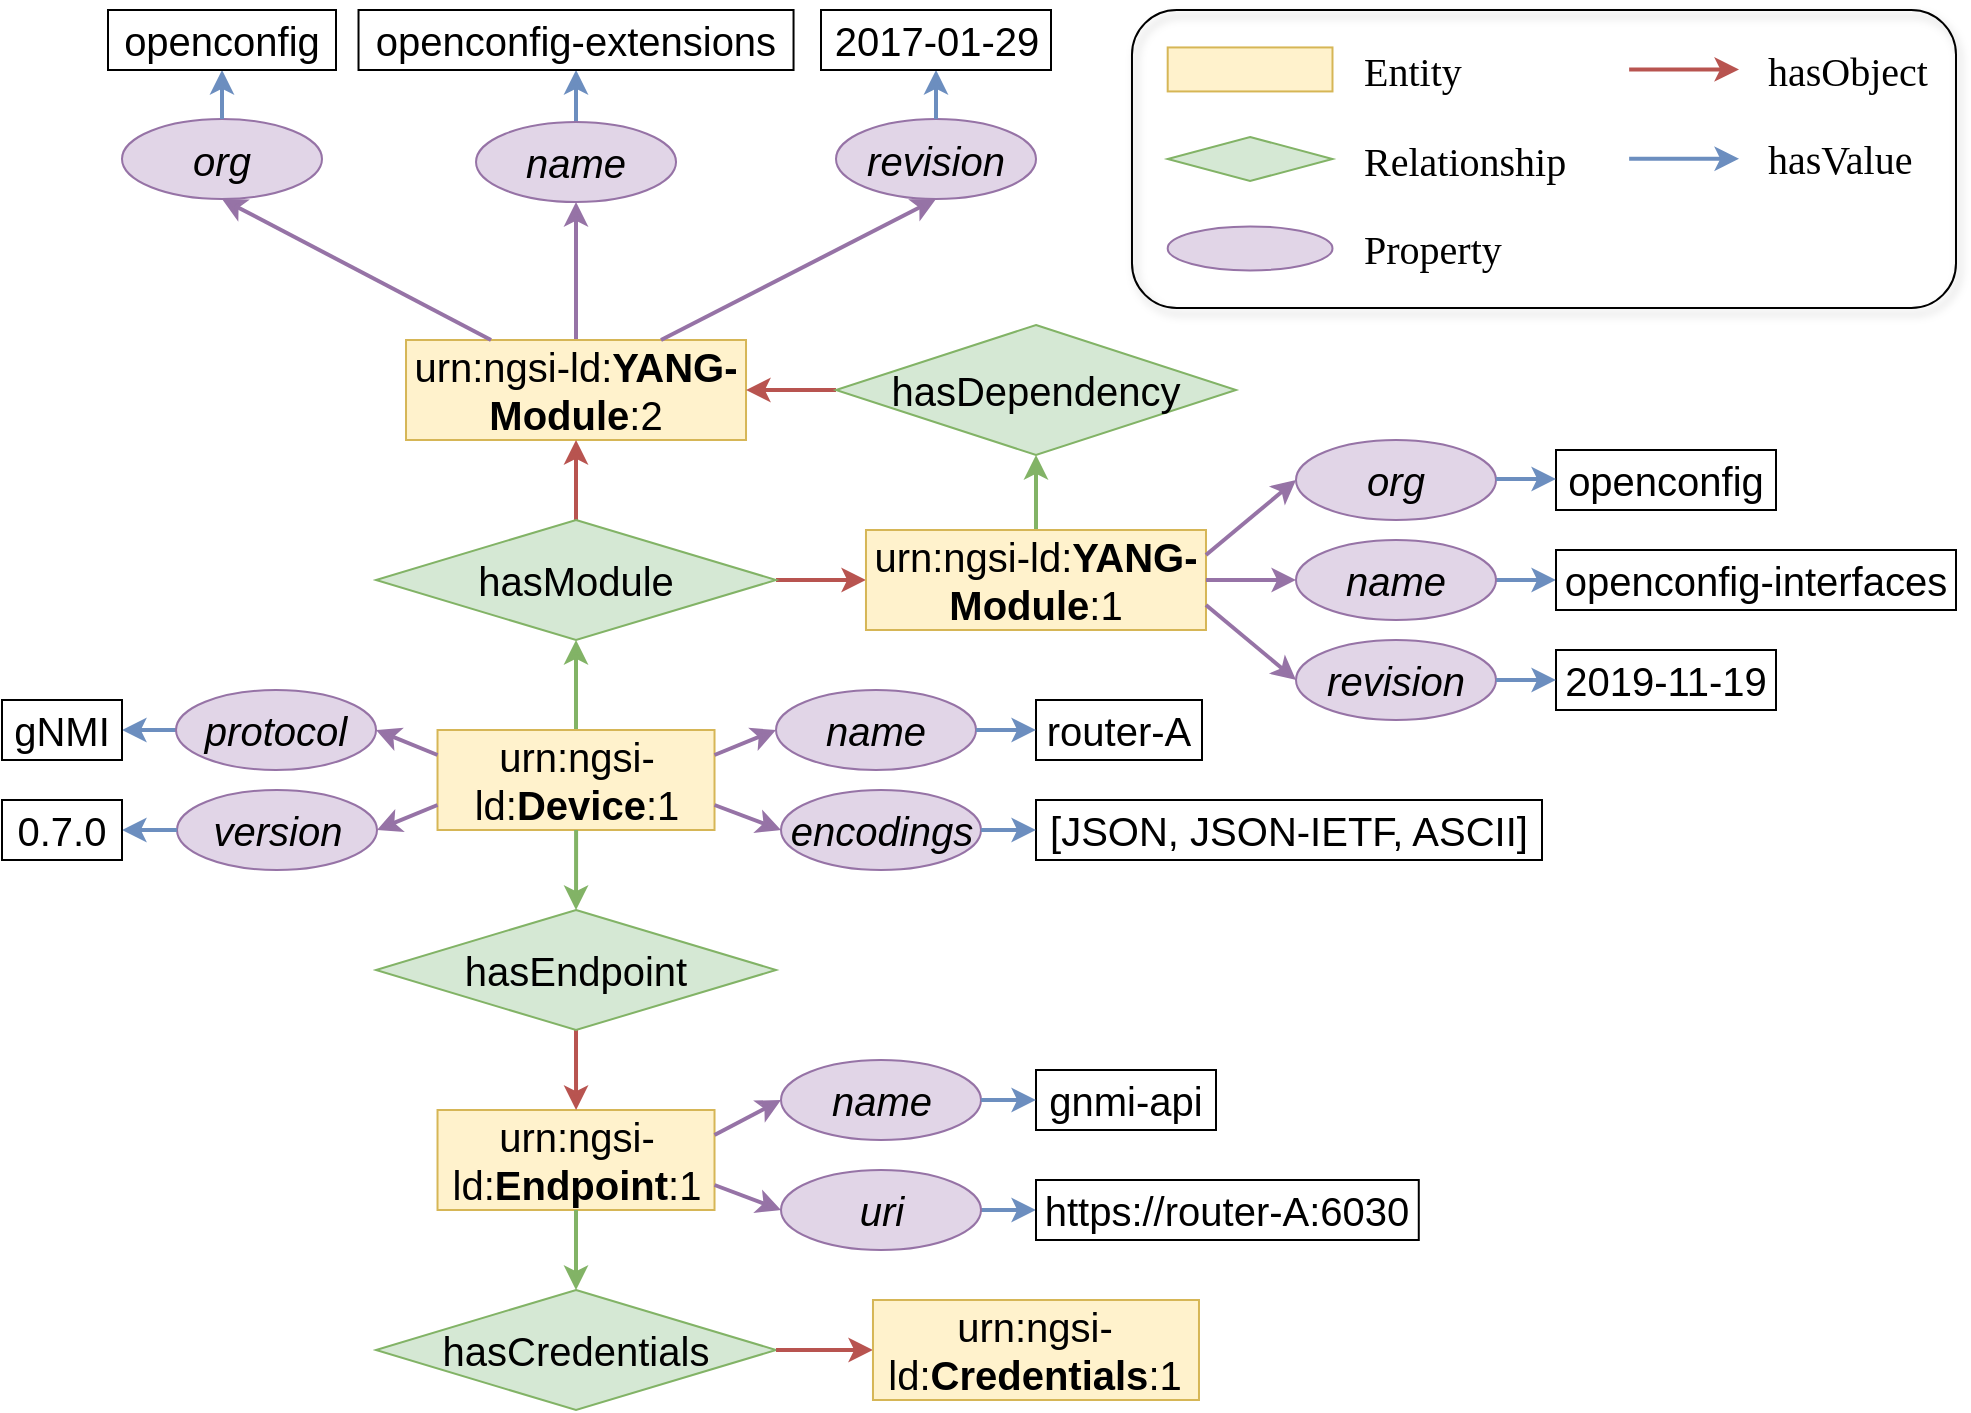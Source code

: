 <mxfile version="15.5.6" type="device" pages="2"><diagram id="mgwCZ23rrsPz6qFGLvZs" name="datasource"><mxGraphModel dx="1426" dy="1979" grid="1" gridSize="10" guides="1" tooltips="1" connect="1" arrows="1" fold="1" page="1" pageScale="1" pageWidth="827" pageHeight="1169" math="0" shadow="0"><root><mxCell id="NhT1okODeKWE55O34eVV-0"/><mxCell id="NhT1okODeKWE55O34eVV-1" parent="NhT1okODeKWE55O34eVV-0"/><mxCell id="XN8WnuL8n60-rerBZvcc-0" style="edgeStyle=orthogonalEdgeStyle;rounded=1;orthogonalLoop=1;jettySize=auto;html=1;exitX=0.5;exitY=0;exitDx=0;exitDy=0;entryX=0.5;entryY=1;entryDx=0;entryDy=0;endArrow=classic;fillColor=#e1d5e7;fontFamily=Helvetica;fontSize=11;strokeColor=#9673a6;strokeWidth=2;" parent="NhT1okODeKWE55O34eVV-1" source="XN8WnuL8n60-rerBZvcc-1" target="XN8WnuL8n60-rerBZvcc-4" edge="1"><mxGeometry relative="1" as="geometry"/></mxCell><mxCell id="XN8WnuL8n60-rerBZvcc-1" value="urn:ngsi-ld:&lt;b style=&quot;font-size: 20px;&quot;&gt;YANG-Module&lt;/b&gt;:2" style="whiteSpace=wrap;html=1;align=center;fillColor=#fff2cc;strokeColor=#d6b656;fontSize=20;" parent="NhT1okODeKWE55O34eVV-1" vertex="1"><mxGeometry x="512.01" y="-125" width="170" height="50" as="geometry"/></mxCell><mxCell id="XN8WnuL8n60-rerBZvcc-2" value="" style="edgeStyle=orthogonalEdgeStyle;rounded=1;orthogonalLoop=1;jettySize=auto;html=1;endArrow=classic;fillColor=#f8cecc;fontFamily=Helvetica;fontSize=11;strokeColor=#b85450;strokeWidth=2;exitX=0.5;exitY=0;exitDx=0;exitDy=0;" parent="NhT1okODeKWE55O34eVV-1" source="XN8WnuL8n60-rerBZvcc-41" target="XN8WnuL8n60-rerBZvcc-1" edge="1"><mxGeometry relative="1" as="geometry"><mxPoint x="360.75" y="-5" as="sourcePoint"/></mxGeometry></mxCell><mxCell id="XN8WnuL8n60-rerBZvcc-3" style="edgeStyle=orthogonalEdgeStyle;rounded=1;orthogonalLoop=1;jettySize=auto;html=1;exitX=0.5;exitY=0;exitDx=0;exitDy=0;entryX=0.5;entryY=1;entryDx=0;entryDy=0;endArrow=classic;fillColor=#dae8fc;fontFamily=Helvetica;fontSize=11;strokeColor=#6c8ebf;strokeWidth=2;" parent="NhT1okODeKWE55O34eVV-1" source="XN8WnuL8n60-rerBZvcc-4" target="XN8WnuL8n60-rerBZvcc-5" edge="1"><mxGeometry relative="1" as="geometry"><mxPoint x="242" y="-265" as="targetPoint"/></mxGeometry></mxCell><mxCell id="XN8WnuL8n60-rerBZvcc-4" value="name" style="ellipse;whiteSpace=wrap;html=1;align=center;fillColor=#e1d5e7;strokeColor=#9673a6;fontStyle=2;fontSize=20;" parent="NhT1okODeKWE55O34eVV-1" vertex="1"><mxGeometry x="547.01" y="-234" width="100" height="40" as="geometry"/></mxCell><mxCell id="XN8WnuL8n60-rerBZvcc-5" value="openconfig-extensions" style="html=1;align=center;fontSize=20;whiteSpace=wrap;" parent="NhT1okODeKWE55O34eVV-1" vertex="1"><mxGeometry x="488.26" y="-290" width="217.51" height="30" as="geometry"/></mxCell><mxCell id="XN8WnuL8n60-rerBZvcc-6" value="" style="edgeStyle=orthogonalEdgeStyle;rounded=1;orthogonalLoop=1;jettySize=auto;html=1;strokeColor=#b85450;strokeWidth=2;fillColor=#f8cecc;exitX=1;exitY=0.5;exitDx=0;exitDy=0;" parent="NhT1okODeKWE55O34eVV-1" source="XN8WnuL8n60-rerBZvcc-41" target="XN8WnuL8n60-rerBZvcc-9" edge="1"><mxGeometry relative="1" as="geometry"><mxPoint x="732.0" y="-2.5" as="sourcePoint"/></mxGeometry></mxCell><mxCell id="XN8WnuL8n60-rerBZvcc-7" style="edgeStyle=orthogonalEdgeStyle;rounded=1;jumpStyle=none;orthogonalLoop=1;jettySize=auto;html=1;strokeColor=#82B366;strokeWidth=2;exitX=0.5;exitY=0;exitDx=0;exitDy=0;entryX=0.5;entryY=1;entryDx=0;entryDy=0;" parent="NhT1okODeKWE55O34eVV-1" source="XN8WnuL8n60-rerBZvcc-14" target="XN8WnuL8n60-rerBZvcc-41" edge="1"><mxGeometry relative="1" as="geometry"><mxPoint x="547" y="40" as="targetPoint"/></mxGeometry></mxCell><mxCell id="XN8WnuL8n60-rerBZvcc-8" value="" style="edgeStyle=orthogonalEdgeStyle;rounded=1;orthogonalLoop=1;jettySize=auto;html=1;strokeColor=#82b366;strokeWidth=2;fillColor=#d5e8d4;" parent="NhT1okODeKWE55O34eVV-1" source="XN8WnuL8n60-rerBZvcc-9" target="XN8WnuL8n60-rerBZvcc-24" edge="1"><mxGeometry relative="1" as="geometry"/></mxCell><mxCell id="XN8WnuL8n60-rerBZvcc-9" value="urn:ngsi-ld:&lt;b style=&quot;font-size: 20px;&quot;&gt;YANG-Module&lt;/b&gt;:1" style="whiteSpace=wrap;html=1;align=center;fillColor=#fff2cc;strokeColor=#d6b656;fontSize=20;" parent="NhT1okODeKWE55O34eVV-1" vertex="1"><mxGeometry x="741.99" y="-30" width="170" height="50" as="geometry"/></mxCell><mxCell id="XN8WnuL8n60-rerBZvcc-10" style="edgeStyle=orthogonalEdgeStyle;rounded=1;orthogonalLoop=1;jettySize=auto;html=1;exitX=1;exitY=0.5;exitDx=0;exitDy=0;entryX=0;entryY=0.5;entryDx=0;entryDy=0;endArrow=classic;fillColor=#e1d5e7;fontFamily=Helvetica;fontSize=11;strokeColor=#9673a6;strokeWidth=2;" parent="NhT1okODeKWE55O34eVV-1" source="XN8WnuL8n60-rerBZvcc-9" target="XN8WnuL8n60-rerBZvcc-12" edge="1"><mxGeometry relative="1" as="geometry"><mxPoint x="648.87" y="-167.5" as="sourcePoint"/></mxGeometry></mxCell><mxCell id="XN8WnuL8n60-rerBZvcc-11" value="" style="edgeStyle=orthogonalEdgeStyle;rounded=1;orthogonalLoop=1;jettySize=auto;html=1;strokeColor=#6c8ebf;strokeWidth=2;fillColor=#dae8fc;entryX=0;entryY=0.5;entryDx=0;entryDy=0;" parent="NhT1okODeKWE55O34eVV-1" source="XN8WnuL8n60-rerBZvcc-12" target="XN8WnuL8n60-rerBZvcc-13" edge="1"><mxGeometry relative="1" as="geometry"><mxPoint x="647" y="-237" as="targetPoint"/></mxGeometry></mxCell><mxCell id="XN8WnuL8n60-rerBZvcc-12" value="name" style="ellipse;whiteSpace=wrap;html=1;align=center;fillColor=#e1d5e7;strokeColor=#9673a6;fontStyle=2;fontSize=20;" parent="NhT1okODeKWE55O34eVV-1" vertex="1"><mxGeometry x="957" y="-25" width="100" height="40" as="geometry"/></mxCell><mxCell id="XN8WnuL8n60-rerBZvcc-13" value=" openconfig-interfaces" style="html=1;align=center;fontSize=20;whiteSpace=wrap;" parent="NhT1okODeKWE55O34eVV-1" vertex="1"><mxGeometry x="1087" y="-20" width="200" height="30" as="geometry"/></mxCell><mxCell id="XN8WnuL8n60-rerBZvcc-14" value="urn:ngsi-ld:&lt;b style=&quot;font-size: 20px;&quot;&gt;Device&lt;/b&gt;:1" style="whiteSpace=wrap;html=1;align=center;fillColor=#fff2cc;strokeColor=#d6b656;fontSize=20;" parent="NhT1okODeKWE55O34eVV-1" vertex="1"><mxGeometry x="527.76" y="70" width="138.5" height="50" as="geometry"/></mxCell><mxCell id="XN8WnuL8n60-rerBZvcc-15" value="urn:ngsi-ld:&lt;b style=&quot;font-size: 20px;&quot;&gt;Endpoint&lt;/b&gt;:1" style="whiteSpace=wrap;html=1;align=center;fillColor=#fff2cc;strokeColor=#d6b656;fontSize=20;" parent="NhT1okODeKWE55O34eVV-1" vertex="1"><mxGeometry x="527.76" y="260" width="138.5" height="50" as="geometry"/></mxCell><mxCell id="XN8WnuL8n60-rerBZvcc-16" value="" style="edgeStyle=orthogonalEdgeStyle;rounded=1;orthogonalLoop=1;jettySize=auto;html=1;endArrow=classic;fillColor=#f8cecc;fontFamily=Helvetica;fontSize=11;strokeColor=#b85450;strokeWidth=2;exitX=0.5;exitY=1;exitDx=0;exitDy=0;" parent="NhT1okODeKWE55O34eVV-1" source="XN8WnuL8n60-rerBZvcc-18" target="XN8WnuL8n60-rerBZvcc-15" edge="1"><mxGeometry relative="1" as="geometry"><mxPoint x="627" y="220" as="sourcePoint"/></mxGeometry></mxCell><mxCell id="XN8WnuL8n60-rerBZvcc-17" value="" style="edgeStyle=orthogonalEdgeStyle;rounded=1;orthogonalLoop=1;jettySize=auto;html=1;endArrow=classic;fillColor=#d5e8d4;fontFamily=Helvetica;fontSize=11;strokeColor=#82b366;strokeWidth=2;entryX=0.5;entryY=0;entryDx=0;entryDy=0;" parent="NhT1okODeKWE55O34eVV-1" source="XN8WnuL8n60-rerBZvcc-14" target="XN8WnuL8n60-rerBZvcc-18" edge="1"><mxGeometry relative="1" as="geometry"><mxPoint x="596.917" y="150.04" as="targetPoint"/></mxGeometry></mxCell><mxCell id="XN8WnuL8n60-rerBZvcc-18" value="hasEndpoint" style="shape=rhombus;perimeter=rhombusPerimeter;whiteSpace=wrap;html=1;align=center;fillColor=#d5e8d4;strokeColor=#82b366;fontSize=20;" parent="NhT1okODeKWE55O34eVV-1" vertex="1"><mxGeometry x="497.01" y="160" width="200" height="60" as="geometry"/></mxCell><mxCell id="XN8WnuL8n60-rerBZvcc-19" value="name" style="ellipse;whiteSpace=wrap;html=1;align=center;fillColor=#e1d5e7;strokeColor=#9673a6;fontStyle=2;fontSize=20;" parent="NhT1okODeKWE55O34eVV-1" vertex="1"><mxGeometry x="699.5" y="235" width="100" height="40" as="geometry"/></mxCell><mxCell id="XN8WnuL8n60-rerBZvcc-20" value="" style="edgeStyle=orthogonalEdgeStyle;rounded=1;orthogonalLoop=1;jettySize=auto;html=1;endArrow=classic;fillColor=#dae8fc;fontFamily=Helvetica;fontSize=11;strokeColor=#6c8ebf;strokeWidth=2;entryX=0;entryY=0.5;entryDx=0;entryDy=0;exitX=1;exitY=0.5;exitDx=0;exitDy=0;" parent="NhT1okODeKWE55O34eVV-1" source="XN8WnuL8n60-rerBZvcc-21" target="XN8WnuL8n60-rerBZvcc-22" edge="1"><mxGeometry relative="1" as="geometry"><mxPoint x="717" y="350" as="sourcePoint"/><mxPoint x="408.01" y="290" as="targetPoint"/></mxGeometry></mxCell><mxCell id="XN8WnuL8n60-rerBZvcc-21" value="uri" style="ellipse;whiteSpace=wrap;html=1;align=center;fillColor=#e1d5e7;strokeColor=#9673a6;fontStyle=2;fontSize=20;" parent="NhT1okODeKWE55O34eVV-1" vertex="1"><mxGeometry x="699.5" y="290" width="100" height="40" as="geometry"/></mxCell><mxCell id="XN8WnuL8n60-rerBZvcc-22" value="https://router-A:6030" style="html=1;align=center;fontSize=20;whiteSpace=wrap;" parent="NhT1okODeKWE55O34eVV-1" vertex="1"><mxGeometry x="827" y="295" width="191.39" height="30" as="geometry"/></mxCell><mxCell id="XN8WnuL8n60-rerBZvcc-23" value="" style="edgeStyle=orthogonalEdgeStyle;rounded=1;orthogonalLoop=1;jettySize=auto;html=1;strokeColor=#b85450;strokeWidth=2;fillColor=#f8cecc;entryX=1;entryY=0.5;entryDx=0;entryDy=0;" parent="NhT1okODeKWE55O34eVV-1" source="XN8WnuL8n60-rerBZvcc-24" target="XN8WnuL8n60-rerBZvcc-1" edge="1"><mxGeometry relative="1" as="geometry"><mxPoint x="717.0" y="-97.5" as="targetPoint"/></mxGeometry></mxCell><mxCell id="XN8WnuL8n60-rerBZvcc-24" value="hasDependency" style="shape=rhombus;perimeter=rhombusPerimeter;whiteSpace=wrap;html=1;align=center;fillColor=#d5e8d4;strokeColor=#82b366;fontSize=20;" parent="NhT1okODeKWE55O34eVV-1" vertex="1"><mxGeometry x="726.99" y="-132.5" width="200" height="65" as="geometry"/></mxCell><mxCell id="XN8WnuL8n60-rerBZvcc-25" value="" style="endArrow=classic;html=1;exitX=1;exitY=0.25;exitDx=0;exitDy=0;strokeColor=#9673A6;strokeWidth=2;" parent="NhT1okODeKWE55O34eVV-1" source="XN8WnuL8n60-rerBZvcc-14" edge="1"><mxGeometry width="50" height="50" relative="1" as="geometry"><mxPoint x="770.75" as="sourcePoint"/><mxPoint x="697" y="70" as="targetPoint"/></mxGeometry></mxCell><mxCell id="XN8WnuL8n60-rerBZvcc-26" value="" style="endArrow=classic;html=1;exitX=1;exitY=0.75;exitDx=0;exitDy=0;strokeColor=#9673A6;strokeWidth=2;entryX=0;entryY=0.5;entryDx=0;entryDy=0;" parent="NhT1okODeKWE55O34eVV-1" source="XN8WnuL8n60-rerBZvcc-14" target="XN8WnuL8n60-rerBZvcc-67" edge="1"><mxGeometry width="50" height="50" relative="1" as="geometry"><mxPoint x="670.13" y="92.5" as="sourcePoint"/><mxPoint x="699.5" y="120" as="targetPoint"/></mxGeometry></mxCell><mxCell id="XN8WnuL8n60-rerBZvcc-27" value="" style="endArrow=classic;html=1;exitX=1;exitY=0.75;exitDx=0;exitDy=0;strokeColor=#9673A6;strokeWidth=2;entryX=0;entryY=0.5;entryDx=0;entryDy=0;" parent="NhT1okODeKWE55O34eVV-1" source="XN8WnuL8n60-rerBZvcc-9" target="XN8WnuL8n60-rerBZvcc-28" edge="1"><mxGeometry width="50" height="50" relative="1" as="geometry"><mxPoint x="686.99" y="-145" as="sourcePoint"/><mxPoint x="701.99" y="-157.5" as="targetPoint"/></mxGeometry></mxCell><mxCell id="XN8WnuL8n60-rerBZvcc-28" value="revision" style="ellipse;whiteSpace=wrap;html=1;align=center;fillColor=#e1d5e7;strokeColor=#9673a6;fontStyle=2;fontSize=20;" parent="NhT1okODeKWE55O34eVV-1" vertex="1"><mxGeometry x="957" y="25" width="100" height="40" as="geometry"/></mxCell><mxCell id="XN8WnuL8n60-rerBZvcc-29" value=" 2019-11-19" style="html=1;align=center;fontSize=20;whiteSpace=wrap;" parent="NhT1okODeKWE55O34eVV-1" vertex="1"><mxGeometry x="1087" y="30" width="110" height="30" as="geometry"/></mxCell><mxCell id="XN8WnuL8n60-rerBZvcc-30" value="org" style="ellipse;whiteSpace=wrap;html=1;align=center;fillColor=#e1d5e7;strokeColor=#9673a6;fontStyle=2;fontSize=20;" parent="NhT1okODeKWE55O34eVV-1" vertex="1"><mxGeometry x="957" y="-75" width="100" height="40" as="geometry"/></mxCell><mxCell id="XN8WnuL8n60-rerBZvcc-31" value=" openconfig" style="html=1;align=center;fontSize=20;whiteSpace=wrap;" parent="NhT1okODeKWE55O34eVV-1" vertex="1"><mxGeometry x="1087" y="-70" width="110" height="30" as="geometry"/></mxCell><mxCell id="XN8WnuL8n60-rerBZvcc-32" value="" style="endArrow=classic;html=1;exitX=1;exitY=0.25;exitDx=0;exitDy=0;strokeColor=#9673A6;strokeWidth=2;entryX=0;entryY=0.5;entryDx=0;entryDy=0;" parent="NhT1okODeKWE55O34eVV-1" source="XN8WnuL8n60-rerBZvcc-9" target="XN8WnuL8n60-rerBZvcc-30" edge="1"><mxGeometry width="50" height="50" relative="1" as="geometry"><mxPoint x="672.615" y="-117.5" as="sourcePoint"/><mxPoint x="766.99" y="-152.5" as="targetPoint"/></mxGeometry></mxCell><mxCell id="XN8WnuL8n60-rerBZvcc-33" value="org" style="ellipse;whiteSpace=wrap;html=1;align=center;fillColor=#e1d5e7;strokeColor=#9673a6;fontStyle=2;fontSize=20;" parent="NhT1okODeKWE55O34eVV-1" vertex="1"><mxGeometry x="370" y="-235.5" width="100" height="40" as="geometry"/></mxCell><mxCell id="XN8WnuL8n60-rerBZvcc-34" value="" style="edgeStyle=orthogonalEdgeStyle;rounded=1;orthogonalLoop=1;jettySize=auto;html=1;strokeColor=#6c8ebf;strokeWidth=2;fillColor=#dae8fc;entryX=0.5;entryY=1;entryDx=0;entryDy=0;exitX=0.5;exitY=0;exitDx=0;exitDy=0;" parent="NhT1okODeKWE55O34eVV-1" source="XN8WnuL8n60-rerBZvcc-33" target="XN8WnuL8n60-rerBZvcc-35" edge="1"><mxGeometry relative="1" as="geometry"><mxPoint x="151.39" y="-267" as="targetPoint"/><mxPoint x="447" y="-250" as="sourcePoint"/></mxGeometry></mxCell><mxCell id="XN8WnuL8n60-rerBZvcc-35" value=" openconfig" style="html=1;align=center;fontSize=20;whiteSpace=wrap;" parent="NhT1okODeKWE55O34eVV-1" vertex="1"><mxGeometry x="363" y="-290" width="114" height="30" as="geometry"/></mxCell><mxCell id="XN8WnuL8n60-rerBZvcc-36" value="" style="endArrow=classic;html=1;strokeColor=#9673A6;strokeWidth=2;entryX=0.5;entryY=1;entryDx=0;entryDy=0;exitX=0.25;exitY=0;exitDx=0;exitDy=0;" parent="NhT1okODeKWE55O34eVV-1" source="XN8WnuL8n60-rerBZvcc-1" target="XN8WnuL8n60-rerBZvcc-33" edge="1"><mxGeometry width="50" height="50" relative="1" as="geometry"><mxPoint x="216" y="-140" as="sourcePoint"/><mxPoint x="381.75" y="-155" as="targetPoint"/></mxGeometry></mxCell><mxCell id="XN8WnuL8n60-rerBZvcc-37" value="" style="endArrow=classic;html=1;strokeColor=#9673A6;strokeWidth=2;entryX=0.5;entryY=1;entryDx=0;entryDy=0;exitX=0.75;exitY=0;exitDx=0;exitDy=0;" parent="NhT1okODeKWE55O34eVV-1" source="XN8WnuL8n60-rerBZvcc-1" target="XN8WnuL8n60-rerBZvcc-38" edge="1"><mxGeometry width="50" height="50" relative="1" as="geometry"><mxPoint x="277" y="-140" as="sourcePoint"/><mxPoint x="316.38" y="-159" as="targetPoint"/></mxGeometry></mxCell><mxCell id="XN8WnuL8n60-rerBZvcc-38" value="revision" style="ellipse;whiteSpace=wrap;html=1;align=center;fillColor=#e1d5e7;strokeColor=#9673a6;fontStyle=2;fontSize=20;" parent="NhT1okODeKWE55O34eVV-1" vertex="1"><mxGeometry x="727" y="-235.5" width="100" height="40" as="geometry"/></mxCell><mxCell id="XN8WnuL8n60-rerBZvcc-39" value="" style="edgeStyle=orthogonalEdgeStyle;rounded=1;orthogonalLoop=1;jettySize=auto;html=1;strokeColor=#6c8ebf;strokeWidth=2;fillColor=#dae8fc;entryX=0.5;entryY=1;entryDx=0;entryDy=0;exitX=0.5;exitY=0;exitDx=0;exitDy=0;" parent="NhT1okODeKWE55O34eVV-1" source="XN8WnuL8n60-rerBZvcc-38" target="XN8WnuL8n60-rerBZvcc-40" edge="1"><mxGeometry relative="1" as="geometry"><mxPoint x="400.77" y="-266" as="targetPoint"/><mxPoint x="400.77" y="-234" as="sourcePoint"/></mxGeometry></mxCell><mxCell id="XN8WnuL8n60-rerBZvcc-40" value=" 2017-01-29" style="html=1;align=center;fontSize=20;whiteSpace=wrap;" parent="NhT1okODeKWE55O34eVV-1" vertex="1"><mxGeometry x="719.5" y="-290" width="115" height="30" as="geometry"/></mxCell><mxCell id="XN8WnuL8n60-rerBZvcc-41" value="hasModule" style="shape=rhombus;perimeter=rhombusPerimeter;whiteSpace=wrap;html=1;align=center;fillColor=#d5e8d4;strokeColor=#82b366;fontSize=20;" parent="NhT1okODeKWE55O34eVV-1" vertex="1"><mxGeometry x="497.01" y="-35" width="200" height="60" as="geometry"/></mxCell><mxCell id="XN8WnuL8n60-rerBZvcc-42" value="" style="endArrow=classic;html=1;exitX=0;exitY=0.25;exitDx=0;exitDy=0;entryX=1;entryY=0.5;entryDx=0;entryDy=0;strokeColor=#9673A6;strokeWidth=2;" parent="NhT1okODeKWE55O34eVV-1" source="XN8WnuL8n60-rerBZvcc-14" target="XN8WnuL8n60-rerBZvcc-72" edge="1"><mxGeometry width="50" height="50" relative="1" as="geometry"><mxPoint x="670.13" y="92.5" as="sourcePoint"/><mxPoint x="497.01" y="70" as="targetPoint"/></mxGeometry></mxCell><mxCell id="XN8WnuL8n60-rerBZvcc-43" value="" style="endArrow=classic;html=1;exitX=0;exitY=0.75;exitDx=0;exitDy=0;strokeColor=#9673A6;strokeWidth=2;entryX=1;entryY=0.5;entryDx=0;entryDy=0;" parent="NhT1okODeKWE55O34eVV-1" source="XN8WnuL8n60-rerBZvcc-14" target="XN8WnuL8n60-rerBZvcc-74" edge="1"><mxGeometry width="50" height="50" relative="1" as="geometry"><mxPoint x="670.13" y="117.5" as="sourcePoint"/><mxPoint x="487" y="130" as="targetPoint"/></mxGeometry></mxCell><mxCell id="XN8WnuL8n60-rerBZvcc-44" value="gnmi-api" style="html=1;align=center;fontSize=20;whiteSpace=wrap;" parent="NhT1okODeKWE55O34eVV-1" vertex="1"><mxGeometry x="827" y="240" width="90" height="30" as="geometry"/></mxCell><mxCell id="XN8WnuL8n60-rerBZvcc-45" value="" style="edgeStyle=orthogonalEdgeStyle;rounded=1;orthogonalLoop=1;jettySize=auto;html=1;endArrow=classic;fillColor=#dae8fc;fontFamily=Helvetica;fontSize=11;strokeColor=#6c8ebf;strokeWidth=2;entryX=0;entryY=0.5;entryDx=0;entryDy=0;exitX=1;exitY=0.5;exitDx=0;exitDy=0;" parent="NhT1okODeKWE55O34eVV-1" source="XN8WnuL8n60-rerBZvcc-19" target="XN8WnuL8n60-rerBZvcc-44" edge="1"><mxGeometry relative="1" as="geometry"><mxPoint x="418.39" y="284.5" as="sourcePoint"/><mxPoint x="418.01" y="240" as="targetPoint"/></mxGeometry></mxCell><mxCell id="XN8WnuL8n60-rerBZvcc-46" value="" style="endArrow=classic;html=1;entryX=0;entryY=0.5;entryDx=0;entryDy=0;strokeColor=#9673A6;strokeWidth=2;exitX=1;exitY=0.25;exitDx=0;exitDy=0;" parent="NhT1okODeKWE55O34eVV-1" source="XN8WnuL8n60-rerBZvcc-15" target="XN8WnuL8n60-rerBZvcc-19" edge="1"><mxGeometry width="50" height="50" relative="1" as="geometry"><mxPoint x="534" y="230" as="sourcePoint"/><mxPoint x="501" y="260" as="targetPoint"/></mxGeometry></mxCell><mxCell id="XN8WnuL8n60-rerBZvcc-47" value="" style="endArrow=classic;html=1;strokeColor=#9673A6;strokeWidth=2;entryX=0;entryY=0.5;entryDx=0;entryDy=0;exitX=1;exitY=0.75;exitDx=0;exitDy=0;" parent="NhT1okODeKWE55O34eVV-1" source="XN8WnuL8n60-rerBZvcc-15" target="XN8WnuL8n60-rerBZvcc-21" edge="1"><mxGeometry width="50" height="50" relative="1" as="geometry"><mxPoint x="517" y="290" as="sourcePoint"/><mxPoint x="507" y="320" as="targetPoint"/></mxGeometry></mxCell><mxCell id="XN8WnuL8n60-rerBZvcc-48" value="hasCredentials" style="shape=rhombus;perimeter=rhombusPerimeter;whiteSpace=wrap;html=1;align=center;fillColor=#d5e8d4;strokeColor=#82b366;fontSize=20;" parent="NhT1okODeKWE55O34eVV-1" vertex="1"><mxGeometry x="497.01" y="350" width="200" height="60" as="geometry"/></mxCell><mxCell id="XN8WnuL8n60-rerBZvcc-49" value="" style="edgeStyle=orthogonalEdgeStyle;rounded=1;orthogonalLoop=1;jettySize=auto;html=1;strokeWidth=2;fillColor=#f8cecc;exitX=0.5;exitY=1;exitDx=0;exitDy=0;strokeColor=#82B366;" parent="NhT1okODeKWE55O34eVV-1" source="XN8WnuL8n60-rerBZvcc-15" edge="1"><mxGeometry relative="1" as="geometry"><mxPoint x="660.13" y="289" as="sourcePoint"/><mxPoint x="597" y="350" as="targetPoint"/></mxGeometry></mxCell><mxCell id="XN8WnuL8n60-rerBZvcc-50" value="" style="edgeStyle=orthogonalEdgeStyle;rounded=1;orthogonalLoop=1;jettySize=auto;html=1;strokeColor=#b85450;strokeWidth=2;fillColor=#f8cecc;exitX=1;exitY=0.5;exitDx=0;exitDy=0;entryX=0;entryY=0.5;entryDx=0;entryDy=0;" parent="NhT1okODeKWE55O34eVV-1" source="XN8WnuL8n60-rerBZvcc-48" target="XN8WnuL8n60-rerBZvcc-51" edge="1"><mxGeometry relative="1" as="geometry"><mxPoint x="833" y="240" as="sourcePoint"/><mxPoint x="877" y="285" as="targetPoint"/></mxGeometry></mxCell><mxCell id="XN8WnuL8n60-rerBZvcc-51" value="urn:ngsi-ld:&lt;b style=&quot;font-size: 20px;&quot;&gt;Credentials&lt;/b&gt;:1" style="whiteSpace=wrap;html=1;align=center;fillColor=#fff2cc;strokeColor=#d6b656;fontSize=20;" parent="NhT1okODeKWE55O34eVV-1" vertex="1"><mxGeometry x="745.49" y="355" width="163" height="50" as="geometry"/></mxCell><mxCell id="XN8WnuL8n60-rerBZvcc-52" value="" style="rounded=1;whiteSpace=wrap;html=1;fillColor=none;glass=0;shadow=1;sketch=0;container=1;fontSize=16;" parent="NhT1okODeKWE55O34eVV-1" vertex="1"><mxGeometry x="874.99" y="-290" width="412.01" height="149" as="geometry"/></mxCell><mxCell id="XN8WnuL8n60-rerBZvcc-53" value="hasObject" style="text;html=1;strokeColor=none;fillColor=none;align=left;verticalAlign=middle;whiteSpace=wrap;rounded=0;labelBorderColor=none;fontSize=20;fontFamily=Tahoma;" parent="XN8WnuL8n60-rerBZvcc-52" vertex="1"><mxGeometry x="315.874" y="21.738" width="96.136" height="15.957" as="geometry"/></mxCell><mxCell id="XN8WnuL8n60-rerBZvcc-54" value="hasValue" style="text;html=1;strokeColor=none;fillColor=none;align=left;verticalAlign=middle;whiteSpace=wrap;rounded=0;labelBorderColor=none;fontSize=20;fontFamily=Tahoma;" parent="XN8WnuL8n60-rerBZvcc-52" vertex="1"><mxGeometry x="315.874" y="66.519" width="96.136" height="15.957" as="geometry"/></mxCell><mxCell id="XN8WnuL8n60-rerBZvcc-55" value="Relationship" style="text;html=1;strokeColor=none;fillColor=none;align=left;verticalAlign=middle;whiteSpace=wrap;rounded=0;labelBorderColor=none;fontSize=20;fontFamily=Tahoma;" parent="XN8WnuL8n60-rerBZvcc-52" vertex="1"><mxGeometry x="113.989" y="66.522" width="96.136" height="15.957" as="geometry"/></mxCell><mxCell id="XN8WnuL8n60-rerBZvcc-56" value="Entity" style="text;html=1;strokeColor=none;fillColor=none;align=left;verticalAlign=middle;whiteSpace=wrap;rounded=0;labelBorderColor=none;fontSize=20;fontFamily=Tahoma;" parent="XN8WnuL8n60-rerBZvcc-52" vertex="1"><mxGeometry x="113.989" y="21.737" width="96.136" height="15.957" as="geometry"/></mxCell><mxCell id="XN8WnuL8n60-rerBZvcc-57" value="" style="whiteSpace=wrap;html=1;align=center;fillColor=#fff2cc;strokeColor=#d6b656;labelBorderColor=none;fontSize=16;" parent="XN8WnuL8n60-rerBZvcc-52" vertex="1"><mxGeometry x="17.854" y="18.72" width="82.402" height="22" as="geometry"/></mxCell><mxCell id="XN8WnuL8n60-rerBZvcc-58" value="" style="shape=rhombus;perimeter=rhombusPerimeter;whiteSpace=wrap;html=1;align=center;fillColor=#d5e8d4;strokeColor=#82b366;labelBorderColor=none;fontSize=16;" parent="XN8WnuL8n60-rerBZvcc-52" vertex="1"><mxGeometry x="17.854" y="63.5" width="82.402" height="22" as="geometry"/></mxCell><mxCell id="XN8WnuL8n60-rerBZvcc-59" value="" style="ellipse;whiteSpace=wrap;html=1;align=center;fillColor=#e1d5e7;strokeColor=#9673a6;fontStyle=2;labelBorderColor=none;fontSize=16;" parent="XN8WnuL8n60-rerBZvcc-52" vertex="1"><mxGeometry x="17.854" y="108.19" width="82.402" height="22" as="geometry"/></mxCell><mxCell id="XN8WnuL8n60-rerBZvcc-60" value="Property" style="text;html=1;strokeColor=none;fillColor=none;align=left;verticalAlign=middle;whiteSpace=wrap;rounded=0;labelBorderColor=none;fontSize=20;fontFamily=Tahoma;" parent="XN8WnuL8n60-rerBZvcc-52" vertex="1"><mxGeometry x="113.989" y="111.216" width="96.136" height="15.957" as="geometry"/></mxCell><mxCell id="XN8WnuL8n60-rerBZvcc-61" value="" style="endArrow=classic;html=1;fillColor=#f8cecc;strokeColor=#b85450;strokeWidth=2;labelBorderColor=none;fontSize=16;" parent="XN8WnuL8n60-rerBZvcc-52" edge="1"><mxGeometry relative="1" as="geometry"><mxPoint x="248.579" y="29.689" as="sourcePoint"/><mxPoint x="303.514" y="29.689" as="targetPoint"/></mxGeometry></mxCell><mxCell id="XN8WnuL8n60-rerBZvcc-62" value="" style="endArrow=classic;html=1;fillColor=#dae8fc;strokeColor=#6c8ebf;strokeWidth=2;labelBorderColor=none;fontSize=16;" parent="XN8WnuL8n60-rerBZvcc-52" edge="1"><mxGeometry relative="1" as="geometry"><mxPoint x="248.579" y="74.389" as="sourcePoint"/><mxPoint x="303.514" y="74.389" as="targetPoint"/></mxGeometry></mxCell><mxCell id="XN8WnuL8n60-rerBZvcc-63" value="" style="edgeStyle=orthogonalEdgeStyle;rounded=1;orthogonalLoop=1;jettySize=auto;html=1;strokeColor=#6c8ebf;strokeWidth=2;fillColor=#dae8fc;entryX=0;entryY=0.5;entryDx=0;entryDy=0;" parent="NhT1okODeKWE55O34eVV-1" target="XN8WnuL8n60-rerBZvcc-31" edge="1"><mxGeometry relative="1" as="geometry"><mxPoint x="1087" y="-55" as="targetPoint"/><mxPoint x="1057" y="-55.5" as="sourcePoint"/></mxGeometry></mxCell><mxCell id="XN8WnuL8n60-rerBZvcc-64" value="" style="edgeStyle=orthogonalEdgeStyle;rounded=1;orthogonalLoop=1;jettySize=auto;html=1;strokeColor=#6c8ebf;strokeWidth=2;fillColor=#dae8fc;exitX=1;exitY=0.5;exitDx=0;exitDy=0;entryX=0;entryY=0.5;entryDx=0;entryDy=0;entryPerimeter=0;" parent="NhT1okODeKWE55O34eVV-1" source="XN8WnuL8n60-rerBZvcc-28" target="XN8WnuL8n60-rerBZvcc-29" edge="1"><mxGeometry relative="1" as="geometry"><mxPoint x="1077" y="60" as="targetPoint"/><mxPoint x="1067" y="5" as="sourcePoint"/></mxGeometry></mxCell><mxCell id="XN8WnuL8n60-rerBZvcc-65" value="name" style="ellipse;whiteSpace=wrap;html=1;align=center;fillColor=#e1d5e7;strokeColor=#9673a6;fontStyle=2;fontSize=20;" parent="NhT1okODeKWE55O34eVV-1" vertex="1"><mxGeometry x="697.01" y="50" width="100" height="40" as="geometry"/></mxCell><mxCell id="XN8WnuL8n60-rerBZvcc-66" value="router-A" style="html=1;align=center;fontSize=20;whiteSpace=wrap;" parent="NhT1okODeKWE55O34eVV-1" vertex="1"><mxGeometry x="827" y="55" width="83" height="30" as="geometry"/></mxCell><mxCell id="XN8WnuL8n60-rerBZvcc-67" value="encodings" style="ellipse;whiteSpace=wrap;html=1;align=center;fillColor=#e1d5e7;strokeColor=#9673a6;fontStyle=2;fontSize=20;" parent="NhT1okODeKWE55O34eVV-1" vertex="1"><mxGeometry x="699.5" y="100" width="100" height="40" as="geometry"/></mxCell><mxCell id="XN8WnuL8n60-rerBZvcc-68" value="[JSON, JSON-IETF, ASCII]" style="html=1;align=center;fontSize=20;whiteSpace=wrap;" parent="NhT1okODeKWE55O34eVV-1" vertex="1"><mxGeometry x="827" y="105" width="253" height="30" as="geometry"/></mxCell><mxCell id="XN8WnuL8n60-rerBZvcc-69" value="" style="edgeStyle=orthogonalEdgeStyle;rounded=1;orthogonalLoop=1;jettySize=auto;html=1;endArrow=classic;fillColor=#dae8fc;fontFamily=Helvetica;fontSize=11;strokeColor=#6c8ebf;strokeWidth=2;entryX=0;entryY=0.5;entryDx=0;entryDy=0;exitX=1;exitY=0.5;exitDx=0;exitDy=0;" parent="NhT1okODeKWE55O34eVV-1" source="XN8WnuL8n60-rerBZvcc-67" target="XN8WnuL8n60-rerBZvcc-68" edge="1"><mxGeometry relative="1" as="geometry"><mxPoint x="1167.01" y="350" as="sourcePoint"/><mxPoint x="1133.01" y="350" as="targetPoint"/></mxGeometry></mxCell><mxCell id="XN8WnuL8n60-rerBZvcc-70" value="" style="edgeStyle=orthogonalEdgeStyle;rounded=1;orthogonalLoop=1;jettySize=auto;html=1;endArrow=classic;fillColor=#dae8fc;fontFamily=Helvetica;fontSize=11;strokeColor=#6c8ebf;strokeWidth=2;entryX=0;entryY=0.5;entryDx=0;entryDy=0;" parent="NhT1okODeKWE55O34eVV-1" source="XN8WnuL8n60-rerBZvcc-65" target="XN8WnuL8n60-rerBZvcc-66" edge="1"><mxGeometry relative="1" as="geometry"><mxPoint x="1158.01" y="125" as="sourcePoint"/><mxPoint x="1153.01" y="95" as="targetPoint"/></mxGeometry></mxCell><mxCell id="XN8WnuL8n60-rerBZvcc-71" value="" style="edgeStyle=orthogonalEdgeStyle;rounded=1;orthogonalLoop=1;jettySize=auto;html=1;endArrow=classic;fillColor=#dae8fc;fontFamily=Helvetica;fontSize=11;strokeColor=#6c8ebf;strokeWidth=2;" parent="NhT1okODeKWE55O34eVV-1" source="XN8WnuL8n60-rerBZvcc-72" target="XN8WnuL8n60-rerBZvcc-73" edge="1"><mxGeometry relative="1" as="geometry"/></mxCell><mxCell id="XN8WnuL8n60-rerBZvcc-72" value="protocol" style="ellipse;whiteSpace=wrap;html=1;align=center;fillColor=#e1d5e7;strokeColor=#9673a6;fontStyle=2;fontSize=20;" parent="NhT1okODeKWE55O34eVV-1" vertex="1"><mxGeometry x="397.01" y="50" width="100" height="40" as="geometry"/></mxCell><mxCell id="XN8WnuL8n60-rerBZvcc-73" value="gNMI" style="html=1;align=center;fontSize=20;whiteSpace=wrap;" parent="NhT1okODeKWE55O34eVV-1" vertex="1"><mxGeometry x="310" y="55" width="60" height="30" as="geometry"/></mxCell><mxCell id="XN8WnuL8n60-rerBZvcc-74" value="version" style="ellipse;whiteSpace=wrap;html=1;align=center;fillColor=#e1d5e7;strokeColor=#9673a6;fontStyle=2;fontSize=20;" parent="NhT1okODeKWE55O34eVV-1" vertex="1"><mxGeometry x="397.5" y="100" width="100" height="40" as="geometry"/></mxCell><mxCell id="XN8WnuL8n60-rerBZvcc-75" value="" style="edgeStyle=orthogonalEdgeStyle;rounded=1;orthogonalLoop=1;jettySize=auto;html=1;endArrow=classic;fillColor=#dae8fc;fontFamily=Helvetica;fontSize=11;strokeColor=#6c8ebf;strokeWidth=2;exitX=0;exitY=0.5;exitDx=0;exitDy=0;" parent="NhT1okODeKWE55O34eVV-1" source="XN8WnuL8n60-rerBZvcc-74" target="XN8WnuL8n60-rerBZvcc-76" edge="1"><mxGeometry relative="1" as="geometry"><mxPoint x="450" y="110" as="sourcePoint"/></mxGeometry></mxCell><mxCell id="XN8WnuL8n60-rerBZvcc-76" value="0.7.0" style="html=1;align=center;fontSize=20;whiteSpace=wrap;" parent="NhT1okODeKWE55O34eVV-1" vertex="1"><mxGeometry x="310" y="105" width="60" height="30" as="geometry"/></mxCell></root></mxGraphModel></diagram><diagram name="TelemetrySource" id="96WK-kbN5Knr5PiEglZ4"><mxGraphModel dx="3080" dy="3148" grid="1" gridSize="10" guides="1" tooltips="1" connect="1" arrows="1" fold="1" page="1" pageScale="1" pageWidth="827" pageHeight="1169" math="0" shadow="0"><root><mxCell id="-7YUVQ-iNQENSyEGW9Hv-0"/><mxCell id="-7YUVQ-iNQENSyEGW9Hv-1" parent="-7YUVQ-iNQENSyEGW9Hv-0"/><mxCell id="-7YUVQ-iNQENSyEGW9Hv-2" value="" style="group" parent="-7YUVQ-iNQENSyEGW9Hv-1" vertex="1" connectable="0"><mxGeometry x="430" y="-1440" width="230" height="233" as="geometry"/></mxCell><mxCell id="-7YUVQ-iNQENSyEGW9Hv-3" value="" style="rounded=1;whiteSpace=wrap;html=1;fillColor=none;glass=0;shadow=1;sketch=0;container=0;fontSize=16;" parent="-7YUVQ-iNQENSyEGW9Hv-2" vertex="1"><mxGeometry width="230" height="233" as="geometry"/></mxCell><mxCell id="-7YUVQ-iNQENSyEGW9Hv-4" value="hasObject" style="text;html=1;strokeColor=none;fillColor=none;align=left;verticalAlign=middle;whiteSpace=wrap;rounded=0;labelBorderColor=none;fontSize=20;fontFamily=Tahoma;" parent="-7YUVQ-iNQENSyEGW9Hv-2" vertex="1"><mxGeometry x="114.554" y="151.308" width="96.136" height="15.957" as="geometry"/></mxCell><mxCell id="-7YUVQ-iNQENSyEGW9Hv-5" value="hasValue" style="text;html=1;strokeColor=none;fillColor=none;align=left;verticalAlign=middle;whiteSpace=wrap;rounded=0;labelBorderColor=none;fontSize=20;fontFamily=Tahoma;" parent="-7YUVQ-iNQENSyEGW9Hv-2" vertex="1"><mxGeometry x="114.554" y="194.349" width="96.136" height="15.957" as="geometry"/></mxCell><mxCell id="-7YUVQ-iNQENSyEGW9Hv-6" value="Relationship" style="text;html=1;strokeColor=none;fillColor=none;align=left;verticalAlign=middle;whiteSpace=wrap;rounded=0;labelBorderColor=none;fontSize=20;fontFamily=Tahoma;" parent="-7YUVQ-iNQENSyEGW9Hv-2" vertex="1"><mxGeometry x="114.549" y="63.832" width="96.136" height="15.957" as="geometry"/></mxCell><mxCell id="-7YUVQ-iNQENSyEGW9Hv-7" value="Entity" style="text;html=1;strokeColor=none;fillColor=none;align=left;verticalAlign=middle;whiteSpace=wrap;rounded=0;labelBorderColor=none;fontSize=20;fontFamily=Tahoma;" parent="-7YUVQ-iNQENSyEGW9Hv-2" vertex="1"><mxGeometry x="114.549" y="19.047" width="96.136" height="15.957" as="geometry"/></mxCell><mxCell id="-7YUVQ-iNQENSyEGW9Hv-8" value="" style="whiteSpace=wrap;html=1;align=center;fillColor=#fff2cc;strokeColor=#d6b656;labelBorderColor=none;fontSize=16;" parent="-7YUVQ-iNQENSyEGW9Hv-2" vertex="1"><mxGeometry x="18.414" y="16.03" width="82.402" height="22" as="geometry"/></mxCell><mxCell id="-7YUVQ-iNQENSyEGW9Hv-9" value="" style="shape=rhombus;perimeter=rhombusPerimeter;whiteSpace=wrap;html=1;align=center;fillColor=#d5e8d4;strokeColor=#82b366;labelBorderColor=none;fontSize=16;" parent="-7YUVQ-iNQENSyEGW9Hv-2" vertex="1"><mxGeometry x="18.414" y="60.81" width="82.402" height="22" as="geometry"/></mxCell><mxCell id="-7YUVQ-iNQENSyEGW9Hv-10" value="" style="ellipse;whiteSpace=wrap;html=1;align=center;fillColor=#e1d5e7;strokeColor=#9673a6;fontStyle=2;labelBorderColor=none;fontSize=16;" parent="-7YUVQ-iNQENSyEGW9Hv-2" vertex="1"><mxGeometry x="18.414" y="105.5" width="82.402" height="22" as="geometry"/></mxCell><mxCell id="-7YUVQ-iNQENSyEGW9Hv-11" value="Property" style="text;html=1;strokeColor=none;fillColor=none;align=left;verticalAlign=middle;whiteSpace=wrap;rounded=0;labelBorderColor=none;fontSize=20;fontFamily=Tahoma;" parent="-7YUVQ-iNQENSyEGW9Hv-2" vertex="1"><mxGeometry x="114.549" y="108.526" width="96.136" height="15.957" as="geometry"/></mxCell><mxCell id="-7YUVQ-iNQENSyEGW9Hv-12" value="" style="endArrow=classic;html=1;fillColor=#f8cecc;strokeColor=#b85450;strokeWidth=2;labelBorderColor=none;fontSize=16;" parent="-7YUVQ-iNQENSyEGW9Hv-2" edge="1"><mxGeometry x="-202.7" y="130.62" as="geometry"><mxPoint x="45.879" y="160.309" as="sourcePoint"/><mxPoint x="100.814" y="160.309" as="targetPoint"/></mxGeometry></mxCell><mxCell id="-7YUVQ-iNQENSyEGW9Hv-13" value="" style="endArrow=classic;html=1;fillColor=#dae8fc;strokeColor=#6c8ebf;strokeWidth=2;labelBorderColor=none;fontSize=16;" parent="-7YUVQ-iNQENSyEGW9Hv-2" edge="1"><mxGeometry x="-202.7" y="127.88" as="geometry"><mxPoint x="45.879" y="202.269" as="sourcePoint"/><mxPoint x="100.814" y="202.269" as="targetPoint"/></mxGeometry></mxCell><mxCell id="-7YUVQ-iNQENSyEGW9Hv-14" style="edgeStyle=none;rounded=1;orthogonalLoop=1;jettySize=auto;html=1;exitX=0.75;exitY=1;exitDx=0;exitDy=0;entryX=0.5;entryY=0;entryDx=0;entryDy=0;fontSize=16;strokeColor=#82B366;strokeWidth=2;fillColor=#f8cecc;" parent="-7YUVQ-iNQENSyEGW9Hv-1" source="-7YUVQ-iNQENSyEGW9Hv-17" target="-7YUVQ-iNQENSyEGW9Hv-55" edge="1"><mxGeometry relative="1" as="geometry"><mxPoint x="-285" y="-996.5" as="targetPoint"/></mxGeometry></mxCell><mxCell id="-7YUVQ-iNQENSyEGW9Hv-15" style="edgeStyle=orthogonalEdgeStyle;rounded=1;orthogonalLoop=1;jettySize=auto;html=1;exitX=0.25;exitY=1;exitDx=0;exitDy=0;entryX=1;entryY=0.5;entryDx=0;entryDy=0;fontSize=16;strokeColor=#82B366;strokeWidth=2;fillColor=#f8cecc;" parent="-7YUVQ-iNQENSyEGW9Hv-1" source="-7YUVQ-iNQENSyEGW9Hv-17" target="-7YUVQ-iNQENSyEGW9Hv-54" edge="1"><mxGeometry relative="1" as="geometry"><Array as="points"><mxPoint x="-362" y="-879"/></Array></mxGeometry></mxCell><mxCell id="-7YUVQ-iNQENSyEGW9Hv-16" value="" style="edgeStyle=orthogonalEdgeStyle;rounded=1;orthogonalLoop=1;jettySize=auto;html=1;fontSize=16;strokeColor=#82B366;strokeWidth=2;fillColor=#f8cecc;" parent="-7YUVQ-iNQENSyEGW9Hv-1" source="-7YUVQ-iNQENSyEGW9Hv-17" target="-7YUVQ-iNQENSyEGW9Hv-67" edge="1"><mxGeometry relative="1" as="geometry"/></mxCell><mxCell id="-7YUVQ-iNQENSyEGW9Hv-17" value="&lt;span style=&quot;font-size: 20px&quot;&gt;urn:ngsi-ld:&lt;/span&gt;&lt;b style=&quot;font-size: 20px&quot;&gt;Task&lt;/b&gt;&lt;span style=&quot;font-size: 20px&quot;&gt;:&lt;/span&gt;5968216b-86a8-4f09-ab90-935fdc01ec4b" style="whiteSpace=wrap;html=1;align=center;fillColor=#fff2cc;strokeColor=#d6b656;fontSize=20;" parent="-7YUVQ-iNQENSyEGW9Hv-1" vertex="1"><mxGeometry x="-440" y="-1078" width="310" height="59" as="geometry"/></mxCell><mxCell id="-7YUVQ-iNQENSyEGW9Hv-18" style="edgeStyle=none;rounded=1;orthogonalLoop=1;jettySize=auto;html=1;exitX=1;exitY=0.25;exitDx=0;exitDy=0;entryX=0;entryY=0.5;entryDx=0;entryDy=0;fontSize=11;strokeColor=#9673a6;strokeWidth=2;fillColor=#e1d5e7;" parent="-7YUVQ-iNQENSyEGW9Hv-1" source="-7YUVQ-iNQENSyEGW9Hv-17" target="-7YUVQ-iNQENSyEGW9Hv-19" edge="1"><mxGeometry relative="1" as="geometry"/></mxCell><mxCell id="-7YUVQ-iNQENSyEGW9Hv-19" value="arguments" style="ellipse;whiteSpace=wrap;html=1;align=center;fillColor=#e1d5e7;strokeColor=#9673a6;fontStyle=2;fontSize=20;" parent="-7YUVQ-iNQENSyEGW9Hv-1" vertex="1"><mxGeometry x="-100" y="-1119" width="120" height="40" as="geometry"/></mxCell><mxCell id="-7YUVQ-iNQENSyEGW9Hv-20" style="edgeStyle=none;rounded=1;orthogonalLoop=1;jettySize=auto;html=1;exitX=1;exitY=0.75;exitDx=0;exitDy=0;entryX=0;entryY=0.5;entryDx=0;entryDy=0;fontSize=11;strokeColor=#9673a6;strokeWidth=2;fillColor=#e1d5e7;" parent="-7YUVQ-iNQENSyEGW9Hv-1" source="-7YUVQ-iNQENSyEGW9Hv-17" target="-7YUVQ-iNQENSyEGW9Hv-22" edge="1"><mxGeometry relative="1" as="geometry"/></mxCell><mxCell id="-7YUVQ-iNQENSyEGW9Hv-21" style="edgeStyle=none;rounded=1;orthogonalLoop=1;jettySize=auto;html=1;exitX=1;exitY=0.5;exitDx=0;exitDy=0;entryX=0;entryY=0.5;entryDx=0;entryDy=0;fontSize=11;strokeColor=#6c8ebf;strokeWidth=2;fillColor=#dae8fc;" parent="-7YUVQ-iNQENSyEGW9Hv-1" source="-7YUVQ-iNQENSyEGW9Hv-22" target="-7YUVQ-iNQENSyEGW9Hv-23" edge="1"><mxGeometry relative="1" as="geometry"/></mxCell><mxCell id="-7YUVQ-iNQENSyEGW9Hv-22" value="state" style="ellipse;whiteSpace=wrap;html=1;align=center;fillColor=#e1d5e7;strokeColor=#9673a6;fontStyle=2;fontSize=20;" parent="-7YUVQ-iNQENSyEGW9Hv-1" vertex="1"><mxGeometry x="-100" y="-1010" width="120" height="40" as="geometry"/></mxCell><mxCell id="-7YUVQ-iNQENSyEGW9Hv-23" value="RUNNING" style="html=1;align=center;fontSize=20;whiteSpace=wrap;" parent="-7YUVQ-iNQENSyEGW9Hv-1" vertex="1"><mxGeometry x="56.5" y="-1015" width="130" height="50" as="geometry"/></mxCell><mxCell id="-7YUVQ-iNQENSyEGW9Hv-24" style="edgeStyle=none;rounded=1;orthogonalLoop=1;jettySize=auto;html=1;entryX=1;entryY=0.5;entryDx=0;entryDy=0;fontSize=16;strokeColor=#9673a6;strokeWidth=2;fillColor=#e1d5e7;" parent="-7YUVQ-iNQENSyEGW9Hv-1" source="-7YUVQ-iNQENSyEGW9Hv-27" target="-7YUVQ-iNQENSyEGW9Hv-29" edge="1"><mxGeometry relative="1" as="geometry"/></mxCell><mxCell id="-7YUVQ-iNQENSyEGW9Hv-25" value="" style="edgeStyle=orthogonalEdgeStyle;rounded=1;orthogonalLoop=1;jettySize=auto;html=1;fontSize=16;strokeColor=#82B366;strokeWidth=2;fillColor=#d5e8d4;" parent="-7YUVQ-iNQENSyEGW9Hv-1" source="-7YUVQ-iNQENSyEGW9Hv-27" target="-7YUVQ-iNQENSyEGW9Hv-48" edge="1"><mxGeometry relative="1" as="geometry"/></mxCell><mxCell id="-7YUVQ-iNQENSyEGW9Hv-26" style="edgeStyle=orthogonalEdgeStyle;rounded=1;orthogonalLoop=1;jettySize=auto;html=1;fontSize=16;entryX=0.5;entryY=1;entryDx=0;entryDy=0;strokeColor=#B85450;strokeWidth=2;fillColor=#d5e8d4;" parent="-7YUVQ-iNQENSyEGW9Hv-1" source="-7YUVQ-iNQENSyEGW9Hv-54" target="-7YUVQ-iNQENSyEGW9Hv-27" edge="1"><mxGeometry relative="1" as="geometry"><mxPoint x="-560" y="-860" as="sourcePoint"/></mxGeometry></mxCell><mxCell id="-7YUVQ-iNQENSyEGW9Hv-27" value="urn:ngsi-ld:&lt;b&gt;KafkaTopic&lt;/b&gt;:1" style="whiteSpace=wrap;html=1;align=center;fillColor=#fff2cc;strokeColor=#d6b656;fontSize=20;" parent="-7YUVQ-iNQENSyEGW9Hv-1" vertex="1"><mxGeometry x="-677.5" y="-991.5" width="210" height="50" as="geometry"/></mxCell><mxCell id="-7YUVQ-iNQENSyEGW9Hv-28" style="edgeStyle=none;rounded=1;orthogonalLoop=1;jettySize=auto;html=1;entryX=1;entryY=0.5;entryDx=0;entryDy=0;fontSize=16;strokeColor=#6c8ebf;strokeWidth=2;fillColor=#dae8fc;exitX=0;exitY=0.5;exitDx=0;exitDy=0;" parent="-7YUVQ-iNQENSyEGW9Hv-1" source="-7YUVQ-iNQENSyEGW9Hv-29" target="-7YUVQ-iNQENSyEGW9Hv-30" edge="1"><mxGeometry relative="1" as="geometry"/></mxCell><mxCell id="-7YUVQ-iNQENSyEGW9Hv-29" value="name" style="ellipse;whiteSpace=wrap;html=1;align=center;fillColor=#e1d5e7;strokeColor=#9673a6;fontStyle=2;fontSize=20;" parent="-7YUVQ-iNQENSyEGW9Hv-1" vertex="1"><mxGeometry x="-797.5" y="-987" width="80" height="40" as="geometry"/></mxCell><mxCell id="-7YUVQ-iNQENSyEGW9Hv-30" value="telemetrysource-5b5f12b8-542a-4605-a385-06ea147bc926" style="html=1;align=center;fontSize=20;whiteSpace=wrap;" parent="-7YUVQ-iNQENSyEGW9Hv-1" vertex="1"><mxGeometry x="-1130" y="-994" width="303.31" height="55" as="geometry"/></mxCell><mxCell id="-7YUVQ-iNQENSyEGW9Hv-31" style="edgeStyle=orthogonalEdgeStyle;rounded=1;orthogonalLoop=1;jettySize=auto;html=1;entryX=0.5;entryY=1;entryDx=0;entryDy=0;fontSize=16;strokeColor=#82B366;strokeWidth=2;fillColor=#d5e8d4;exitX=0.5;exitY=0;exitDx=0;exitDy=0;" parent="-7YUVQ-iNQENSyEGW9Hv-1" source="-7YUVQ-iNQENSyEGW9Hv-32" target="-7YUVQ-iNQENSyEGW9Hv-43" edge="1"><mxGeometry relative="1" as="geometry"><mxPoint x="-939.5" y="-1479.941" as="sourcePoint"/></mxGeometry></mxCell><mxCell id="-7YUVQ-iNQENSyEGW9Hv-32" value="urn:ngsi-ld:&lt;b style=&quot;font-size: 20px&quot;&gt;Endpoint&lt;/b&gt;:2" style="whiteSpace=wrap;html=1;align=center;fillColor=#fff2cc;strokeColor=#d6b656;fontSize=20;" parent="-7YUVQ-iNQENSyEGW9Hv-1" vertex="1"><mxGeometry x="-641.75" y="-1345" width="138.5" height="50" as="geometry"/></mxCell><mxCell id="-7YUVQ-iNQENSyEGW9Hv-33" style="edgeStyle=none;rounded=1;orthogonalLoop=1;jettySize=auto;html=1;entryX=1;entryY=0.5;entryDx=0;entryDy=0;fontSize=16;strokeColor=#6c8ebf;strokeWidth=2;fillColor=#dae8fc;exitX=0;exitY=0.5;exitDx=0;exitDy=0;" parent="-7YUVQ-iNQENSyEGW9Hv-1" source="-7YUVQ-iNQENSyEGW9Hv-34" target="-7YUVQ-iNQENSyEGW9Hv-35" edge="1"><mxGeometry relative="1" as="geometry"/></mxCell><mxCell id="-7YUVQ-iNQENSyEGW9Hv-34" value="uri" style="ellipse;whiteSpace=wrap;html=1;align=center;fillColor=#e1d5e7;strokeColor=#9673a6;fontStyle=2;fontSize=20;" parent="-7YUVQ-iNQENSyEGW9Hv-1" vertex="1"><mxGeometry x="-797.5" y="-1343.5" width="80" height="40" as="geometry"/></mxCell><mxCell id="-7YUVQ-iNQENSyEGW9Hv-35" value="&lt;span style=&quot;font-size: 20px;&quot;&gt;kafka:9092&lt;/span&gt;" style="html=1;align=center;fontSize=20;whiteSpace=wrap;" parent="-7YUVQ-iNQENSyEGW9Hv-1" vertex="1"><mxGeometry x="-955" y="-1345.5" width="128.31" height="44" as="geometry"/></mxCell><mxCell id="-7YUVQ-iNQENSyEGW9Hv-36" style="edgeStyle=none;rounded=1;orthogonalLoop=1;jettySize=auto;html=1;exitX=0;exitY=0.25;exitDx=0;exitDy=0;entryX=1;entryY=0.5;entryDx=0;entryDy=0;fontSize=16;strokeColor=#9673a6;strokeWidth=2;fillColor=#e1d5e7;" parent="-7YUVQ-iNQENSyEGW9Hv-1" source="-7YUVQ-iNQENSyEGW9Hv-39" target="-7YUVQ-iNQENSyEGW9Hv-46" edge="1"><mxGeometry relative="1" as="geometry"/></mxCell><mxCell id="-7YUVQ-iNQENSyEGW9Hv-37" style="edgeStyle=none;rounded=1;orthogonalLoop=1;jettySize=auto;html=1;exitX=0;exitY=0.75;exitDx=0;exitDy=0;entryX=1;entryY=0.5;entryDx=0;entryDy=0;fontSize=16;strokeColor=#9673a6;strokeWidth=2;fillColor=#e1d5e7;" parent="-7YUVQ-iNQENSyEGW9Hv-1" source="-7YUVQ-iNQENSyEGW9Hv-39" target="-7YUVQ-iNQENSyEGW9Hv-50" edge="1"><mxGeometry relative="1" as="geometry"/></mxCell><mxCell id="-7YUVQ-iNQENSyEGW9Hv-38" style="edgeStyle=orthogonalEdgeStyle;rounded=1;orthogonalLoop=1;jettySize=auto;html=1;entryX=0.5;entryY=1;entryDx=0;entryDy=0;fontSize=16;strokeColor=#82B366;strokeWidth=2;fillColor=#d5e8d4;" parent="-7YUVQ-iNQENSyEGW9Hv-1" source="-7YUVQ-iNQENSyEGW9Hv-39" target="-7YUVQ-iNQENSyEGW9Hv-41" edge="1"><mxGeometry relative="1" as="geometry"/></mxCell><mxCell id="-7YUVQ-iNQENSyEGW9Hv-39" value="urn:ngsi-ld:&lt;b&gt;KafkaBroker&lt;/b&gt;:1" style="whiteSpace=wrap;html=1;align=center;fillColor=#fff2cc;strokeColor=#d6b656;fontSize=20;" parent="-7YUVQ-iNQENSyEGW9Hv-1" vertex="1"><mxGeometry x="-677.5" y="-1170" width="210" height="50" as="geometry"/></mxCell><mxCell id="-7YUVQ-iNQENSyEGW9Hv-40" style="edgeStyle=orthogonalEdgeStyle;rounded=1;orthogonalLoop=1;jettySize=auto;html=1;exitX=0.5;exitY=0;exitDx=0;exitDy=0;fontSize=16;strokeColor=#b85450;strokeWidth=2;fillColor=#f8cecc;" parent="-7YUVQ-iNQENSyEGW9Hv-1" source="-7YUVQ-iNQENSyEGW9Hv-41" target="-7YUVQ-iNQENSyEGW9Hv-32" edge="1"><mxGeometry relative="1" as="geometry"/></mxCell><mxCell id="-7YUVQ-iNQENSyEGW9Hv-41" value="hasEndpoint" style="shape=rhombus;perimeter=rhombusPerimeter;whiteSpace=wrap;html=1;align=center;fillColor=#d5e8d4;strokeColor=#82b366;fontSize=20;" parent="-7YUVQ-iNQENSyEGW9Hv-1" vertex="1"><mxGeometry x="-672.5" y="-1260" width="200" height="60" as="geometry"/></mxCell><mxCell id="-7YUVQ-iNQENSyEGW9Hv-42" style="edgeStyle=orthogonalEdgeStyle;rounded=1;orthogonalLoop=1;jettySize=auto;html=1;entryX=1;entryY=0.5;entryDx=0;entryDy=0;fontSize=16;strokeColor=#b85450;strokeWidth=2;fillColor=#f8cecc;exitX=0;exitY=0.5;exitDx=0;exitDy=0;" parent="-7YUVQ-iNQENSyEGW9Hv-1" source="-7YUVQ-iNQENSyEGW9Hv-43" target="-7YUVQ-iNQENSyEGW9Hv-53" edge="1"><mxGeometry relative="1" as="geometry"><mxPoint x="-662" y="-1400" as="sourcePoint"/></mxGeometry></mxCell><mxCell id="-7YUVQ-iNQENSyEGW9Hv-43" value="hasCredentials" style="shape=rhombus;perimeter=rhombusPerimeter;whiteSpace=wrap;html=1;align=center;fillColor=#d5e8d4;strokeColor=#82b366;fontSize=20;" parent="-7YUVQ-iNQENSyEGW9Hv-1" vertex="1"><mxGeometry x="-672.5" y="-1440" width="200" height="60" as="geometry"/></mxCell><mxCell id="-7YUVQ-iNQENSyEGW9Hv-44" style="rounded=1;orthogonalLoop=1;jettySize=auto;html=1;exitX=0;exitY=0.5;exitDx=0;exitDy=0;strokeColor=#9673a6;strokeWidth=2;fillColor=#e1d5e7;fontSize=16;entryX=1;entryY=0.5;entryDx=0;entryDy=0;" parent="-7YUVQ-iNQENSyEGW9Hv-1" source="-7YUVQ-iNQENSyEGW9Hv-32" target="-7YUVQ-iNQENSyEGW9Hv-34" edge="1"><mxGeometry relative="1" as="geometry"><mxPoint x="-1248.735" y="-1668.5" as="sourcePoint"/><mxPoint x="-700" y="-1300" as="targetPoint"/></mxGeometry></mxCell><mxCell id="-7YUVQ-iNQENSyEGW9Hv-45" style="edgeStyle=none;rounded=1;orthogonalLoop=1;jettySize=auto;html=1;entryX=1;entryY=0.5;entryDx=0;entryDy=0;fontSize=14;strokeColor=#6c8ebf;strokeWidth=2;fillColor=#dae8fc;exitX=0;exitY=0.5;exitDx=0;exitDy=0;" parent="-7YUVQ-iNQENSyEGW9Hv-1" source="-7YUVQ-iNQENSyEGW9Hv-46" target="-7YUVQ-iNQENSyEGW9Hv-51" edge="1"><mxGeometry relative="1" as="geometry"/></mxCell><mxCell id="-7YUVQ-iNQENSyEGW9Hv-46" value="name" style="ellipse;whiteSpace=wrap;html=1;align=center;fillColor=#e1d5e7;strokeColor=#9673a6;fontStyle=2;fontSize=20;" parent="-7YUVQ-iNQENSyEGW9Hv-1" vertex="1"><mxGeometry x="-797.5" y="-1207" width="80" height="40" as="geometry"/></mxCell><mxCell id="-7YUVQ-iNQENSyEGW9Hv-47" style="edgeStyle=orthogonalEdgeStyle;rounded=1;orthogonalLoop=1;jettySize=auto;html=1;exitX=0.5;exitY=0;exitDx=0;exitDy=0;fontSize=16;entryX=0.5;entryY=1;entryDx=0;entryDy=0;strokeColor=#b85450;strokeWidth=2;fillColor=#f8cecc;" parent="-7YUVQ-iNQENSyEGW9Hv-1" source="-7YUVQ-iNQENSyEGW9Hv-48" target="-7YUVQ-iNQENSyEGW9Hv-39" edge="1"><mxGeometry relative="1" as="geometry"><mxPoint x="-590" y="-1240" as="targetPoint"/></mxGeometry></mxCell><mxCell id="-7YUVQ-iNQENSyEGW9Hv-48" value="hasKafkaBroker" style="shape=rhombus;perimeter=rhombusPerimeter;whiteSpace=wrap;html=1;align=center;fillColor=#d5e8d4;strokeColor=#82b366;fontSize=20;" parent="-7YUVQ-iNQENSyEGW9Hv-1" vertex="1"><mxGeometry x="-672.5" y="-1082.5" width="200" height="60" as="geometry"/></mxCell><mxCell id="-7YUVQ-iNQENSyEGW9Hv-49" style="edgeStyle=none;rounded=1;orthogonalLoop=1;jettySize=auto;html=1;fontSize=14;strokeColor=#6c8ebf;strokeWidth=2;fillColor=#dae8fc;entryX=1;entryY=0.5;entryDx=0;entryDy=0;exitX=0;exitY=0.5;exitDx=0;exitDy=0;" parent="-7YUVQ-iNQENSyEGW9Hv-1" source="-7YUVQ-iNQENSyEGW9Hv-50" target="-7YUVQ-iNQENSyEGW9Hv-52" edge="1"><mxGeometry relative="1" as="geometry"/></mxCell><mxCell id="-7YUVQ-iNQENSyEGW9Hv-50" value="version" style="ellipse;whiteSpace=wrap;html=1;align=center;fillColor=#e1d5e7;strokeColor=#9673a6;fontStyle=2;fontSize=20;" parent="-7YUVQ-iNQENSyEGW9Hv-1" vertex="1"><mxGeometry x="-797.5" y="-1119.5" width="80" height="40" as="geometry"/></mxCell><mxCell id="-7YUVQ-iNQENSyEGW9Hv-51" value="sda-kafka-broker" style="html=1;align=center;fontSize=20;whiteSpace=wrap;" parent="-7YUVQ-iNQENSyEGW9Hv-1" vertex="1"><mxGeometry x="-1021.69" y="-1208.5" width="195" height="43" as="geometry"/></mxCell><mxCell id="-7YUVQ-iNQENSyEGW9Hv-52" value="2.8.0" style="html=1;align=center;fontSize=20;whiteSpace=wrap;" parent="-7YUVQ-iNQENSyEGW9Hv-1" vertex="1"><mxGeometry x="-911.69" y="-1121" width="85" height="43" as="geometry"/></mxCell><mxCell id="-7YUVQ-iNQENSyEGW9Hv-53" value="urn:ngsi-ld:&lt;b style=&quot;font-size: 20px&quot;&gt;Credentials&lt;/b&gt;:2" style="whiteSpace=wrap;html=1;align=center;fillColor=#fff2cc;strokeColor=#d6b656;fontSize=20;" parent="-7YUVQ-iNQENSyEGW9Hv-1" vertex="1"><mxGeometry x="-877.38" y="-1435" width="163" height="50" as="geometry"/></mxCell><mxCell id="-7YUVQ-iNQENSyEGW9Hv-54" value="hasOutput" style="shape=rhombus;perimeter=rhombusPerimeter;whiteSpace=wrap;html=1;align=center;fillColor=#d5e8d4;strokeColor=#82b366;fontSize=20;" parent="-7YUVQ-iNQENSyEGW9Hv-1" vertex="1"><mxGeometry x="-672.5" y="-909" width="200" height="60" as="geometry"/></mxCell><mxCell id="-7YUVQ-iNQENSyEGW9Hv-55" value="hasInput" style="shape=rhombus;perimeter=rhombusPerimeter;whiteSpace=wrap;html=1;align=center;fillColor=#d5e8d4;strokeColor=#82b366;fontSize=20;" parent="-7YUVQ-iNQENSyEGW9Hv-1" vertex="1"><mxGeometry x="-307" y="-950" width="200" height="60" as="geometry"/></mxCell><mxCell id="-7YUVQ-iNQENSyEGW9Hv-56" style="edgeStyle=none;rounded=1;orthogonalLoop=1;jettySize=auto;html=1;exitX=0.25;exitY=0;exitDx=0;exitDy=0;entryX=0.5;entryY=1;entryDx=0;entryDy=0;fontSize=11;strokeColor=#9673a6;strokeWidth=2;fillColor=#e1d5e7;" parent="-7YUVQ-iNQENSyEGW9Hv-1" source="-7YUVQ-iNQENSyEGW9Hv-58" target="-7YUVQ-iNQENSyEGW9Hv-60" edge="1"><mxGeometry relative="1" as="geometry"/></mxCell><mxCell id="-7YUVQ-iNQENSyEGW9Hv-57" style="edgeStyle=none;rounded=1;orthogonalLoop=1;jettySize=auto;html=1;entryX=0.5;entryY=1;entryDx=0;entryDy=0;fontSize=11;strokeColor=#9673a6;strokeWidth=2;fillColor=#e1d5e7;exitX=0.75;exitY=0;exitDx=0;exitDy=0;" parent="-7YUVQ-iNQENSyEGW9Hv-1" source="-7YUVQ-iNQENSyEGW9Hv-58" target="-7YUVQ-iNQENSyEGW9Hv-62" edge="1"><mxGeometry relative="1" as="geometry"><mxPoint x="-220" y="-1300" as="sourcePoint"/></mxGeometry></mxCell><mxCell id="-7YUVQ-iNQENSyEGW9Hv-58" value="&lt;span style=&quot;font-size: 20px&quot;&gt;urn:ngsi-ld:&lt;/span&gt;&lt;b style=&quot;font-size: 20px&quot;&gt;Application&lt;/b&gt;&lt;span style=&quot;font-size: 20px&quot;&gt;:&lt;/span&gt;cd9615eb-be9c-473d-8f17-2019f7f28d15" style="whiteSpace=wrap;html=1;align=center;fillColor=#fff2cc;strokeColor=#d6b656;fontSize=20;" parent="-7YUVQ-iNQENSyEGW9Hv-1" vertex="1"><mxGeometry x="-444" y="-1275" width="318" height="58" as="geometry"/></mxCell><mxCell id="-7YUVQ-iNQENSyEGW9Hv-59" style="edgeStyle=none;rounded=1;orthogonalLoop=1;jettySize=auto;html=1;entryX=0.5;entryY=1;entryDx=0;entryDy=0;fontSize=11;strokeColor=#6c8ebf;strokeWidth=2;fillColor=#dae8fc;exitX=0.5;exitY=0;exitDx=0;exitDy=0;" parent="-7YUVQ-iNQENSyEGW9Hv-1" source="-7YUVQ-iNQENSyEGW9Hv-60" target="-7YUVQ-iNQENSyEGW9Hv-63" edge="1"><mxGeometry relative="1" as="geometry"/></mxCell><mxCell id="-7YUVQ-iNQENSyEGW9Hv-60" value="applicationType" style="ellipse;whiteSpace=wrap;html=1;align=center;fillColor=#e1d5e7;strokeColor=#9673a6;fontStyle=2;fontSize=20;" parent="-7YUVQ-iNQENSyEGW9Hv-1" vertex="1"><mxGeometry x="-474.5" y="-1355" width="158" height="52" as="geometry"/></mxCell><mxCell id="-7YUVQ-iNQENSyEGW9Hv-61" style="edgeStyle=none;rounded=1;orthogonalLoop=1;jettySize=auto;html=1;entryX=0.501;entryY=1.044;entryDx=0;entryDy=0;fontSize=11;strokeColor=#6c8ebf;strokeWidth=2;fillColor=#dae8fc;entryPerimeter=0;" parent="-7YUVQ-iNQENSyEGW9Hv-1" source="-7YUVQ-iNQENSyEGW9Hv-62" target="-7YUVQ-iNQENSyEGW9Hv-64" edge="1"><mxGeometry relative="1" as="geometry"/></mxCell><mxCell id="-7YUVQ-iNQENSyEGW9Hv-62" value="uri" style="ellipse;whiteSpace=wrap;html=1;align=center;fillColor=#e1d5e7;strokeColor=#9673a6;fontStyle=2;fontSize=20;" parent="-7YUVQ-iNQENSyEGW9Hv-1" vertex="1"><mxGeometry x="-179" y="-1343" width="120" height="40" as="geometry"/></mxCell><mxCell id="-7YUVQ-iNQENSyEGW9Hv-63" value="NIFI" style="html=1;align=center;fontSize=20;whiteSpace=wrap;" parent="-7YUVQ-iNQENSyEGW9Hv-1" vertex="1"><mxGeometry x="-460.5" y="-1440" width="130" height="50" as="geometry"/></mxCell><mxCell id="-7YUVQ-iNQENSyEGW9Hv-64" value="&lt;span style=&quot;font-size: 20px&quot;&gt;https://app-catalog:8080/&lt;/span&gt;&lt;br style=&quot;font-size: 20px&quot;&gt;&lt;span style=&quot;font-size: 20px&quot;&gt;nifi/templates/TelemetrySource.xml&lt;/span&gt;" style="html=1;align=center;fontSize=20;whiteSpace=wrap;" parent="-7YUVQ-iNQENSyEGW9Hv-1" vertex="1"><mxGeometry x="-306" y="-1440" width="374" height="50" as="geometry"/></mxCell><mxCell id="-7YUVQ-iNQENSyEGW9Hv-65" value="" style="edgeStyle=orthogonalEdgeStyle;rounded=0;orthogonalLoop=1;jettySize=auto;html=1;fontSize=20;" parent="-7YUVQ-iNQENSyEGW9Hv-1" source="-7YUVQ-iNQENSyEGW9Hv-67" target="-7YUVQ-iNQENSyEGW9Hv-58" edge="1"><mxGeometry relative="1" as="geometry"/></mxCell><mxCell id="-7YUVQ-iNQENSyEGW9Hv-66" value="" style="edgeStyle=orthogonalEdgeStyle;rounded=1;orthogonalLoop=1;jettySize=auto;html=1;fontSize=16;strokeColor=#B85450;strokeWidth=2;fillColor=#d5e8d4;" parent="-7YUVQ-iNQENSyEGW9Hv-1" source="-7YUVQ-iNQENSyEGW9Hv-67" target="-7YUVQ-iNQENSyEGW9Hv-58" edge="1"><mxGeometry relative="1" as="geometry"/></mxCell><mxCell id="-7YUVQ-iNQENSyEGW9Hv-67" value="hasApplication" style="shape=rhombus;perimeter=rhombusPerimeter;whiteSpace=wrap;html=1;align=center;fillColor=#d5e8d4;strokeColor=#82b366;fontSize=20;" parent="-7YUVQ-iNQENSyEGW9Hv-1" vertex="1"><mxGeometry x="-385" y="-1175" width="200" height="60" as="geometry"/></mxCell><mxCell id="-7YUVQ-iNQENSyEGW9Hv-71" value="" style="edgeStyle=orthogonalEdgeStyle;rounded=1;orthogonalLoop=1;jettySize=auto;html=1;strokeWidth=2;fillColor=#d5e8d4;exitX=0.5;exitY=1;exitDx=0;exitDy=0;entryX=0.5;entryY=0;entryDx=0;entryDy=0;fontSize=16;strokeColor=#B85450;" parent="-7YUVQ-iNQENSyEGW9Hv-1" source="-7YUVQ-iNQENSyEGW9Hv-55" target="8bFTaL69vGbSfjQPhOQh-30" edge="1"><mxGeometry relative="1" as="geometry"><mxPoint x="-200.19" y="-790" as="sourcePoint"/><Array as="points"/><mxPoint x="-207" y="-810" as="targetPoint"/></mxGeometry></mxCell><mxCell id="-7YUVQ-iNQENSyEGW9Hv-141" value="&lt;font style=&quot;font-size: 20px&quot;&gt;&lt;span&gt;&amp;nbsp;{&lt;/span&gt;&lt;br&gt;&lt;span&gt;&amp;nbsp; &amp;nbsp;&quot;XPath&quot;: &quot;/interfaces/interface[name=eth1]/state/counters/in-pkts&quot;, &lt;br&gt;&amp;nbsp; &amp;nbsp;&quot;subscriptionMode&quot;: &quot;sample&quot;, &lt;br&gt;&amp;nbsp; &amp;nbsp;&quot;interval&quot;: &quot;5&quot;&lt;/span&gt;&lt;br&gt;&lt;span&gt;&amp;nbsp;}&lt;/span&gt;&lt;br&gt;&lt;span&gt;&amp;nbsp;&lt;/span&gt;&lt;/font&gt;" style="html=1;align=left;fontSize=14;whiteSpace=wrap;verticalAlign=top;" parent="-7YUVQ-iNQENSyEGW9Hv-1" vertex="1"><mxGeometry x="56.5" y="-1164.19" width="603.5" height="130.38" as="geometry"/></mxCell><mxCell id="-7YUVQ-iNQENSyEGW9Hv-142" style="edgeStyle=none;rounded=1;orthogonalLoop=1;jettySize=auto;html=1;exitX=1;exitY=0.5;exitDx=0;exitDy=0;entryX=0;entryY=0.5;entryDx=0;entryDy=0;fontSize=11;strokeColor=#6c8ebf;strokeWidth=2;fillColor=#dae8fc;" parent="-7YUVQ-iNQENSyEGW9Hv-1" source="-7YUVQ-iNQENSyEGW9Hv-19" target="-7YUVQ-iNQENSyEGW9Hv-141" edge="1"><mxGeometry relative="1" as="geometry"><mxPoint x="30" y="-980" as="sourcePoint"/><mxPoint x="66.5" y="-980" as="targetPoint"/></mxGeometry></mxCell><mxCell id="8bFTaL69vGbSfjQPhOQh-0" value="" style="edgeStyle=orthogonalEdgeStyle;rounded=1;orthogonalLoop=1;jettySize=auto;html=1;strokeColor=#b85450;strokeWidth=2;fillColor=#f8cecc;entryX=0;entryY=0.5;entryDx=0;entryDy=0;fontSize=14;exitX=1;exitY=0.5;exitDx=0;exitDy=0;" parent="-7YUVQ-iNQENSyEGW9Hv-1" source="3poeDXWD4xtrBBscCUpj-0" target="8bFTaL69vGbSfjQPhOQh-30" edge="1"><mxGeometry relative="1" as="geometry"><mxPoint x="-453.95" y="-575" as="targetPoint"/><mxPoint x="-364.5" y="-795" as="sourcePoint"/></mxGeometry></mxCell><mxCell id="8bFTaL69vGbSfjQPhOQh-2" value="" style="edgeStyle=orthogonalEdgeStyle;rounded=1;orthogonalLoop=1;jettySize=auto;html=1;strokeColor=#82b366;strokeWidth=2;fillColor=#d5e8d4;entryX=0;entryY=0.5;entryDx=0;entryDy=0;fontSize=14;exitX=1;exitY=0.5;exitDx=0;exitDy=0;" parent="-7YUVQ-iNQENSyEGW9Hv-1" source="8bFTaL69vGbSfjQPhOQh-3" target="3poeDXWD4xtrBBscCUpj-0" edge="1"><mxGeometry relative="1" as="geometry"><Array as="points"><mxPoint x="-575" y="-795"/></Array><mxPoint x="-500" y="-795" as="targetPoint"/></mxGeometry></mxCell><mxCell id="8bFTaL69vGbSfjQPhOQh-3" value="&lt;font style=&quot;font-size: 20px&quot;&gt;urn:ngsi-ld:&lt;b&gt;Device&lt;/b&gt;:1&lt;/font&gt;" style="whiteSpace=wrap;html=1;align=center;fillColor=#fff2cc;strokeColor=#d6b656;fontSize=14;" parent="-7YUVQ-iNQENSyEGW9Hv-1" vertex="1"><mxGeometry x="-760" y="-825" width="156.25" height="60" as="geometry"/></mxCell><mxCell id="8bFTaL69vGbSfjQPhOQh-6" value="&lt;font style=&quot;font-size: 20px&quot;&gt;urn:ngsi-ld:&lt;b&gt;Endpoint&lt;/b&gt;:1&lt;/font&gt;" style="whiteSpace=wrap;html=1;align=center;fillColor=#fff2cc;strokeColor=#d6b656;fontSize=14;" parent="-7YUVQ-iNQENSyEGW9Hv-1" vertex="1"><mxGeometry x="-752.5" y="-539" width="141.25" height="60" as="geometry"/></mxCell><mxCell id="8bFTaL69vGbSfjQPhOQh-7" value="" style="edgeStyle=orthogonalEdgeStyle;rounded=1;orthogonalLoop=1;jettySize=auto;html=1;endArrow=classic;fillColor=#f8cecc;fontFamily=Helvetica;fontSize=14;strokeColor=#b85450;strokeWidth=2;exitX=0.5;exitY=1;exitDx=0;exitDy=0;" parent="-7YUVQ-iNQENSyEGW9Hv-1" source="t2V3P2cdxdBktMvBpO1z-11" target="8bFTaL69vGbSfjQPhOQh-6" edge="1"><mxGeometry relative="1" as="geometry"><mxPoint x="-678.762" y="-610.001" as="sourcePoint"/></mxGeometry></mxCell><mxCell id="8bFTaL69vGbSfjQPhOQh-8" value="" style="edgeStyle=orthogonalEdgeStyle;rounded=1;orthogonalLoop=1;jettySize=auto;html=1;endArrow=classic;fillColor=#d5e8d4;fontFamily=Helvetica;fontSize=14;strokeColor=#82b366;strokeWidth=2;entryX=0.5;entryY=0;entryDx=0;entryDy=0;" parent="-7YUVQ-iNQENSyEGW9Hv-1" source="8bFTaL69vGbSfjQPhOQh-3" target="t2V3P2cdxdBktMvBpO1z-11" edge="1"><mxGeometry relative="1" as="geometry"><mxPoint x="-681.88" y="-735" as="targetPoint"/></mxGeometry></mxCell><mxCell id="8bFTaL69vGbSfjQPhOQh-10" value="" style="edgeStyle=orthogonalEdgeStyle;rounded=1;orthogonalLoop=1;jettySize=auto;html=1;endArrow=classic;fillColor=#dae8fc;fontFamily=Helvetica;fontSize=14;strokeColor=#6c8ebf;strokeWidth=2;" parent="-7YUVQ-iNQENSyEGW9Hv-1" source="8bFTaL69vGbSfjQPhOQh-11" target="8bFTaL69vGbSfjQPhOQh-15" edge="1"><mxGeometry relative="1" as="geometry"/></mxCell><mxCell id="8bFTaL69vGbSfjQPhOQh-11" value="&lt;font style=&quot;font-size: 20px&quot;&gt;name&lt;/font&gt;" style="ellipse;whiteSpace=wrap;html=1;align=center;fillColor=#e1d5e7;strokeColor=#9673a6;fontStyle=2;fontSize=14;" parent="-7YUVQ-iNQENSyEGW9Hv-1" vertex="1"><mxGeometry x="-877.38" y="-560" width="70" height="40" as="geometry"/></mxCell><mxCell id="8bFTaL69vGbSfjQPhOQh-12" value="" style="edgeStyle=orthogonalEdgeStyle;rounded=1;orthogonalLoop=1;jettySize=auto;html=1;endArrow=classic;fillColor=#dae8fc;fontFamily=Helvetica;fontSize=14;strokeColor=#6c8ebf;strokeWidth=2;" parent="-7YUVQ-iNQENSyEGW9Hv-1" source="8bFTaL69vGbSfjQPhOQh-13" target="8bFTaL69vGbSfjQPhOQh-14" edge="1"><mxGeometry relative="1" as="geometry"/></mxCell><mxCell id="8bFTaL69vGbSfjQPhOQh-13" value="&lt;font style=&quot;font-size: 20px&quot;&gt;uri&lt;/font&gt;" style="ellipse;whiteSpace=wrap;html=1;align=center;fillColor=#e1d5e7;strokeColor=#9673a6;fontStyle=2;fontSize=14;" parent="-7YUVQ-iNQENSyEGW9Hv-1" vertex="1"><mxGeometry x="-877.38" y="-500" width="70" height="40" as="geometry"/></mxCell><mxCell id="8bFTaL69vGbSfjQPhOQh-14" value="&lt;font style=&quot;font-size: 20px&quot;&gt;https://router-A:6030&lt;/font&gt;" style="html=1;align=center;fontSize=14;whiteSpace=wrap;" parent="-7YUVQ-iNQENSyEGW9Hv-1" vertex="1"><mxGeometry x="-1116.88" y="-495" width="198.31" height="30" as="geometry"/></mxCell><mxCell id="8bFTaL69vGbSfjQPhOQh-15" value="&lt;font style=&quot;font-size: 20px&quot;&gt;gnmi-api&lt;/font&gt;" style="html=1;align=center;fontSize=14;whiteSpace=wrap;" parent="-7YUVQ-iNQENSyEGW9Hv-1" vertex="1"><mxGeometry x="-1006.88" y="-555" width="88.31" height="30" as="geometry"/></mxCell><mxCell id="8bFTaL69vGbSfjQPhOQh-16" value="" style="edgeStyle=orthogonalEdgeStyle;rounded=1;orthogonalLoop=1;jettySize=auto;html=1;endArrow=classic;fillColor=#dae8fc;fontFamily=Helvetica;fontSize=14;strokeColor=#6c8ebf;strokeWidth=2;entryX=1;entryY=0.5;entryDx=0;entryDy=0;exitX=0;exitY=0.5;exitDx=0;exitDy=0;" parent="-7YUVQ-iNQENSyEGW9Hv-1" source="8bFTaL69vGbSfjQPhOQh-17" target="8bFTaL69vGbSfjQPhOQh-61" edge="1"><mxGeometry relative="1" as="geometry"><mxPoint x="-930" y="-670" as="sourcePoint"/><mxPoint x="-410" y="-445" as="targetPoint"/></mxGeometry></mxCell><mxCell id="8bFTaL69vGbSfjQPhOQh-17" value="&lt;font style=&quot;font-size: 20px&quot;&gt;protocol&lt;/font&gt;" style="ellipse;whiteSpace=wrap;html=1;align=center;fillColor=#e1d5e7;strokeColor=#9673a6;fontStyle=2;fontSize=14;" parent="-7YUVQ-iNQENSyEGW9Hv-1" vertex="1"><mxGeometry x="-891.94" y="-790" width="92.88" height="40" as="geometry"/></mxCell><mxCell id="8bFTaL69vGbSfjQPhOQh-18" value="" style="endArrow=classic;html=1;exitX=0;exitY=0.75;exitDx=0;exitDy=0;entryX=1;entryY=0.5;entryDx=0;entryDy=0;strokeColor=#9673A6;strokeWidth=2;fontSize=14;" parent="-7YUVQ-iNQENSyEGW9Hv-1" source="8bFTaL69vGbSfjQPhOQh-3" target="8bFTaL69vGbSfjQPhOQh-17" edge="1"><mxGeometry width="50" height="50" relative="1" as="geometry"><mxPoint x="-540.87" y="-412.5" as="sourcePoint"/><mxPoint x="-380.25" y="-545" as="targetPoint"/></mxGeometry></mxCell><mxCell id="8bFTaL69vGbSfjQPhOQh-19" value="" style="endArrow=classic;html=1;exitX=0;exitY=1;exitDx=0;exitDy=0;strokeColor=#9673A6;strokeWidth=2;entryX=1;entryY=0.5;entryDx=0;entryDy=0;fontSize=14;" parent="-7YUVQ-iNQENSyEGW9Hv-1" source="8bFTaL69vGbSfjQPhOQh-3" target="8bFTaL69vGbSfjQPhOQh-20" edge="1"><mxGeometry width="50" height="50" relative="1" as="geometry"><mxPoint x="-540.87" y="-385" as="sourcePoint"/><mxPoint x="-510.25" y="-362.5" as="targetPoint"/></mxGeometry></mxCell><mxCell id="8bFTaL69vGbSfjQPhOQh-20" value="&lt;font style=&quot;font-size: 20px&quot;&gt;version&lt;/font&gt;" style="ellipse;whiteSpace=wrap;html=1;align=center;fillColor=#e1d5e7;strokeColor=#9673a6;fontStyle=2;fontSize=14;" parent="-7YUVQ-iNQENSyEGW9Hv-1" vertex="1"><mxGeometry x="-886.94" y="-740" width="82.88" height="40" as="geometry"/></mxCell><mxCell id="8bFTaL69vGbSfjQPhOQh-21" value="" style="edgeStyle=orthogonalEdgeStyle;rounded=1;orthogonalLoop=1;jettySize=auto;html=1;endArrow=classic;fillColor=#dae8fc;fontFamily=Helvetica;fontSize=14;strokeColor=#6c8ebf;strokeWidth=2;entryX=1;entryY=0.5;entryDx=0;entryDy=0;exitX=0;exitY=0.5;exitDx=0;exitDy=0;" parent="-7YUVQ-iNQENSyEGW9Hv-1" source="8bFTaL69vGbSfjQPhOQh-20" target="8bFTaL69vGbSfjQPhOQh-60" edge="1"><mxGeometry relative="1" as="geometry"><mxPoint x="-440" y="-352.5" as="sourcePoint"/><mxPoint x="-410.25" y="-395" as="targetPoint"/></mxGeometry></mxCell><mxCell id="8bFTaL69vGbSfjQPhOQh-30" value="&lt;font style=&quot;font-size: 20px&quot;&gt;urn:ngsi-ld:&lt;b&gt;YANG-Module&lt;/b&gt;:1&lt;/font&gt;" style="whiteSpace=wrap;html=1;align=center;fillColor=#fff2cc;strokeColor=#d6b656;fontSize=14;" parent="-7YUVQ-iNQENSyEGW9Hv-1" vertex="1"><mxGeometry x="-316.12" y="-825" width="218.25" height="60" as="geometry"/></mxCell><mxCell id="8bFTaL69vGbSfjQPhOQh-53" value="" style="edgeStyle=orthogonalEdgeStyle;rounded=1;orthogonalLoop=1;jettySize=auto;html=1;endArrow=classic;fillColor=#dae8fc;fontFamily=Helvetica;fontSize=14;strokeColor=#6c8ebf;strokeWidth=2;entryX=1;entryY=0.5;entryDx=0;entryDy=0;" parent="-7YUVQ-iNQENSyEGW9Hv-1" source="8bFTaL69vGbSfjQPhOQh-54" target="8bFTaL69vGbSfjQPhOQh-59" edge="1"><mxGeometry relative="1" as="geometry"><mxPoint x="-784.25" y="-485" as="targetPoint"/></mxGeometry></mxCell><mxCell id="8bFTaL69vGbSfjQPhOQh-54" value="&lt;font style=&quot;font-size: 20px&quot;&gt;name&lt;/font&gt;" style="ellipse;whiteSpace=wrap;html=1;align=center;fillColor=#e1d5e7;strokeColor=#9673a6;fontStyle=2;fontSize=14;" parent="-7YUVQ-iNQENSyEGW9Hv-1" vertex="1"><mxGeometry x="-880.5" y="-889" width="70" height="40" as="geometry"/></mxCell><mxCell id="8bFTaL69vGbSfjQPhOQh-55" value="" style="endArrow=classic;html=1;exitX=0;exitY=0;exitDx=0;exitDy=0;entryX=1;entryY=0.5;entryDx=0;entryDy=0;strokeColor=#9673A6;strokeWidth=2;fontSize=14;" parent="-7YUVQ-iNQENSyEGW9Hv-1" source="8bFTaL69vGbSfjQPhOQh-3" target="8bFTaL69vGbSfjQPhOQh-54" edge="1"><mxGeometry width="50" height="50" relative="1" as="geometry"><mxPoint x="-667.12" y="-412.5" as="sourcePoint"/><mxPoint x="-500" y="-435" as="targetPoint"/></mxGeometry></mxCell><mxCell id="8bFTaL69vGbSfjQPhOQh-56" value="&lt;font style=&quot;font-size: 20px&quot;&gt;encodings&lt;/font&gt;" style="ellipse;whiteSpace=wrap;html=1;align=center;fillColor=#e1d5e7;strokeColor=#9673a6;fontStyle=2;fontSize=14;" parent="-7YUVQ-iNQENSyEGW9Hv-1" vertex="1"><mxGeometry x="-896.94" y="-840" width="102.88" height="40" as="geometry"/></mxCell><mxCell id="8bFTaL69vGbSfjQPhOQh-57" value="" style="endArrow=classic;html=1;exitX=0;exitY=0.25;exitDx=0;exitDy=0;strokeColor=#9673A6;strokeWidth=2;entryX=1;entryY=0.5;entryDx=0;entryDy=0;fontSize=14;" parent="-7YUVQ-iNQENSyEGW9Hv-1" source="8bFTaL69vGbSfjQPhOQh-3" target="8bFTaL69vGbSfjQPhOQh-56" edge="1"><mxGeometry width="50" height="50" relative="1" as="geometry"><mxPoint x="-667.12" y="-387.5" as="sourcePoint"/><mxPoint x="-500" y="-345" as="targetPoint"/></mxGeometry></mxCell><mxCell id="8bFTaL69vGbSfjQPhOQh-58" value="" style="edgeStyle=orthogonalEdgeStyle;rounded=1;orthogonalLoop=1;jettySize=auto;html=1;endArrow=classic;fillColor=#dae8fc;fontFamily=Helvetica;fontSize=14;strokeColor=#6c8ebf;strokeWidth=2;exitX=0;exitY=0.5;exitDx=0;exitDy=0;entryX=1;entryY=0.5;entryDx=0;entryDy=0;" parent="-7YUVQ-iNQENSyEGW9Hv-1" source="8bFTaL69vGbSfjQPhOQh-56" target="UEePqNY-Nwf9py4Nc2vX-0" edge="1"><mxGeometry relative="1" as="geometry"><mxPoint x="-760" y="-200" as="sourcePoint"/><mxPoint x="-900" y="-810" as="targetPoint"/></mxGeometry></mxCell><mxCell id="8bFTaL69vGbSfjQPhOQh-59" value="&lt;font style=&quot;font-size: 20px&quot;&gt;router-A&lt;/font&gt;" style="html=1;align=center;fontSize=14;whiteSpace=wrap;" parent="-7YUVQ-iNQENSyEGW9Hv-1" vertex="1"><mxGeometry x="-1000" y="-884" width="78.31" height="30" as="geometry"/></mxCell><mxCell id="8bFTaL69vGbSfjQPhOQh-60" value="&lt;font style=&quot;font-size: 20px&quot;&gt;0.7.0&lt;/font&gt;" style="html=1;align=center;fontSize=14;whiteSpace=wrap;" parent="-7YUVQ-iNQENSyEGW9Hv-1" vertex="1"><mxGeometry x="-977.69" y="-735" width="56" height="30" as="geometry"/></mxCell><mxCell id="8bFTaL69vGbSfjQPhOQh-61" value="&lt;font style=&quot;font-size: 20px&quot;&gt;gNMI&lt;/font&gt;" style="html=1;align=center;fontSize=14;whiteSpace=wrap;" parent="-7YUVQ-iNQENSyEGW9Hv-1" vertex="1"><mxGeometry x="-980" y="-785" width="58.31" height="30" as="geometry"/></mxCell><mxCell id="8bFTaL69vGbSfjQPhOQh-62" value="" style="edgeStyle=orthogonalEdgeStyle;rounded=1;orthogonalLoop=1;jettySize=auto;html=1;strokeColor=#82b366;strokeWidth=2;fillColor=#d5e8d4;fontSize=14;exitX=1;exitY=0.5;exitDx=0;exitDy=0;entryX=0;entryY=0.5;entryDx=0;entryDy=0;" parent="-7YUVQ-iNQENSyEGW9Hv-1" source="8bFTaL69vGbSfjQPhOQh-6" target="t2V3P2cdxdBktMvBpO1z-12" edge="1"><mxGeometry relative="1" as="geometry"><mxPoint x="-678.88" y="-475" as="sourcePoint"/><mxPoint x="-570.88" y="-509" as="targetPoint"/></mxGeometry></mxCell><mxCell id="8bFTaL69vGbSfjQPhOQh-64" value="" style="edgeStyle=orthogonalEdgeStyle;rounded=1;orthogonalLoop=1;jettySize=auto;html=1;strokeColor=#b85450;strokeWidth=2;fillColor=#f8cecc;entryX=0;entryY=0.5;entryDx=0;entryDy=0;fontSize=14;exitX=1;exitY=0.5;exitDx=0;exitDy=0;" parent="-7YUVQ-iNQENSyEGW9Hv-1" source="t2V3P2cdxdBktMvBpO1z-12" target="8bFTaL69vGbSfjQPhOQh-65" edge="1"><mxGeometry relative="1" as="geometry"><mxPoint x="-370" y="-560" as="sourcePoint"/><mxPoint x="-568.25" y="-415" as="targetPoint"/></mxGeometry></mxCell><mxCell id="8bFTaL69vGbSfjQPhOQh-65" value="&lt;font style=&quot;font-size: 20px&quot;&gt;urn:ngsi-ld:&lt;b&gt;Credentials&lt;/b&gt;:1&lt;/font&gt;" style="whiteSpace=wrap;html=1;align=center;fillColor=#fff2cc;strokeColor=#d6b656;fontSize=14;" parent="-7YUVQ-iNQENSyEGW9Hv-1" vertex="1"><mxGeometry x="-316.5" y="-539" width="163" height="60" as="geometry"/></mxCell><mxCell id="8bFTaL69vGbSfjQPhOQh-67" value="&lt;font style=&quot;font-size: 20px&quot;&gt;name&lt;/font&gt;" style="ellipse;whiteSpace=wrap;html=1;align=center;fillColor=#e1d5e7;strokeColor=#9673a6;fontStyle=2;fontSize=14;" parent="-7YUVQ-iNQENSyEGW9Hv-1" vertex="1"><mxGeometry x="-50.0" y="-815" width="70" height="40" as="geometry"/></mxCell><mxCell id="8bFTaL69vGbSfjQPhOQh-68" value="&lt;font style=&quot;font-size: 20px&quot;&gt; openconfig-interfaces&lt;/font&gt;" style="html=1;align=center;fontSize=14;whiteSpace=wrap;" parent="-7YUVQ-iNQENSyEGW9Hv-1" vertex="1"><mxGeometry x="56.5" y="-810" width="203.5" height="30" as="geometry"/></mxCell><mxCell id="8bFTaL69vGbSfjQPhOQh-69" value="&lt;font style=&quot;font-size: 20px&quot;&gt;revision&lt;/font&gt;" style="ellipse;whiteSpace=wrap;html=1;align=center;fillColor=#e1d5e7;strokeColor=#9673a6;fontStyle=2;fontSize=14;" parent="-7YUVQ-iNQENSyEGW9Hv-1" vertex="1"><mxGeometry x="-55" y="-765" width="80" height="40" as="geometry"/></mxCell><mxCell id="8bFTaL69vGbSfjQPhOQh-71" value="&lt;font style=&quot;font-size: 20px&quot;&gt; 2019-11-19&lt;/font&gt;" style="html=1;align=center;fontSize=14;whiteSpace=wrap;" parent="-7YUVQ-iNQENSyEGW9Hv-1" vertex="1"><mxGeometry x="56.5" y="-760" width="113.5" height="30" as="geometry"/></mxCell><mxCell id="8bFTaL69vGbSfjQPhOQh-72" value="&lt;font style=&quot;font-size: 20px&quot;&gt;org&lt;/font&gt;" style="ellipse;whiteSpace=wrap;html=1;align=center;fillColor=#e1d5e7;strokeColor=#9673a6;fontStyle=2;fontSize=14;" parent="-7YUVQ-iNQENSyEGW9Hv-1" vertex="1"><mxGeometry x="-50" y="-865" width="70" height="40" as="geometry"/></mxCell><mxCell id="8bFTaL69vGbSfjQPhOQh-74" value="&lt;font style=&quot;font-size: 20px&quot;&gt; openconfig&lt;/font&gt;" style="html=1;align=center;fontSize=14;whiteSpace=wrap;" parent="-7YUVQ-iNQENSyEGW9Hv-1" vertex="1"><mxGeometry x="56.5" y="-860" width="113.5" height="30" as="geometry"/></mxCell><mxCell id="3poeDXWD4xtrBBscCUpj-0" value="hasModule" style="shape=rhombus;perimeter=rhombusPerimeter;whiteSpace=wrap;html=1;align=center;fillColor=#d5e8d4;strokeColor=#82b366;fontSize=20;" parent="-7YUVQ-iNQENSyEGW9Hv-1" vertex="1"><mxGeometry x="-554" y="-825" width="200" height="60" as="geometry"/></mxCell><mxCell id="UEePqNY-Nwf9py4Nc2vX-0" value="[JSON, JSON-IETF, ASCII]" style="html=1;align=center;fontSize=20;whiteSpace=wrap;" parent="-7YUVQ-iNQENSyEGW9Hv-1" vertex="1"><mxGeometry x="-1174.69" y="-835" width="253" height="30" as="geometry"/></mxCell><mxCell id="UEePqNY-Nwf9py4Nc2vX-1" value="" style="endArrow=classic;html=1;exitX=0;exitY=0.25;exitDx=0;exitDy=0;strokeColor=#9673A6;strokeWidth=2;entryX=1;entryY=0.5;entryDx=0;entryDy=0;fontSize=14;" parent="-7YUVQ-iNQENSyEGW9Hv-1" source="8bFTaL69vGbSfjQPhOQh-6" target="8bFTaL69vGbSfjQPhOQh-11" edge="1"><mxGeometry width="50" height="50" relative="1" as="geometry"><mxPoint x="-746.88" y="-695" as="sourcePoint"/><mxPoint x="-780.94" y="-705" as="targetPoint"/></mxGeometry></mxCell><mxCell id="UEePqNY-Nwf9py4Nc2vX-2" value="" style="endArrow=classic;html=1;exitX=0;exitY=0.75;exitDx=0;exitDy=0;strokeColor=#9673A6;strokeWidth=2;entryX=1;entryY=0.5;entryDx=0;entryDy=0;fontSize=14;" parent="-7YUVQ-iNQENSyEGW9Hv-1" source="8bFTaL69vGbSfjQPhOQh-6" target="8bFTaL69vGbSfjQPhOQh-13" edge="1"><mxGeometry width="50" height="50" relative="1" as="geometry"><mxPoint x="-739.39" y="-514" as="sourcePoint"/><mxPoint x="-797.38" y="-530" as="targetPoint"/></mxGeometry></mxCell><mxCell id="t2V3P2cdxdBktMvBpO1z-1" style="edgeStyle=none;rounded=1;orthogonalLoop=1;jettySize=auto;html=1;fontSize=11;strokeColor=#9673a6;strokeWidth=2;fillColor=#e1d5e7;exitX=1;exitY=0.25;exitDx=0;exitDy=0;entryX=0;entryY=0.5;entryDx=0;entryDy=0;" parent="-7YUVQ-iNQENSyEGW9Hv-1" source="8bFTaL69vGbSfjQPhOQh-30" target="8bFTaL69vGbSfjQPhOQh-72" edge="1"><mxGeometry relative="1" as="geometry"><mxPoint x="-90" y="-850" as="sourcePoint"/><mxPoint x="-70" y="-910" as="targetPoint"/></mxGeometry></mxCell><mxCell id="t2V3P2cdxdBktMvBpO1z-5" style="edgeStyle=none;rounded=1;orthogonalLoop=1;jettySize=auto;html=1;fontSize=11;strokeColor=#9673a6;strokeWidth=2;fillColor=#e1d5e7;exitX=1;exitY=0.5;exitDx=0;exitDy=0;entryX=0;entryY=0.5;entryDx=0;entryDy=0;" parent="-7YUVQ-iNQENSyEGW9Hv-1" source="8bFTaL69vGbSfjQPhOQh-30" target="8bFTaL69vGbSfjQPhOQh-67" edge="1"><mxGeometry relative="1" as="geometry"><mxPoint x="-87.87" y="-800" as="sourcePoint"/><mxPoint x="-40" y="-835" as="targetPoint"/></mxGeometry></mxCell><mxCell id="t2V3P2cdxdBktMvBpO1z-6" style="edgeStyle=none;rounded=1;orthogonalLoop=1;jettySize=auto;html=1;fontSize=11;strokeColor=#9673a6;strokeWidth=2;fillColor=#e1d5e7;exitX=1;exitY=0.75;exitDx=0;exitDy=0;entryX=0;entryY=0.5;entryDx=0;entryDy=0;" parent="-7YUVQ-iNQENSyEGW9Hv-1" source="8bFTaL69vGbSfjQPhOQh-30" target="8bFTaL69vGbSfjQPhOQh-69" edge="1"><mxGeometry relative="1" as="geometry"><mxPoint x="-77.87" y="-790" as="sourcePoint"/><mxPoint x="-30" y="-825" as="targetPoint"/></mxGeometry></mxCell><mxCell id="t2V3P2cdxdBktMvBpO1z-8" style="edgeStyle=none;rounded=1;orthogonalLoop=1;jettySize=auto;html=1;exitX=1;exitY=0.5;exitDx=0;exitDy=0;entryX=0;entryY=0.5;entryDx=0;entryDy=0;fontSize=11;strokeColor=#6c8ebf;strokeWidth=2;fillColor=#dae8fc;" parent="-7YUVQ-iNQENSyEGW9Hv-1" source="8bFTaL69vGbSfjQPhOQh-72" target="8bFTaL69vGbSfjQPhOQh-74" edge="1"><mxGeometry relative="1" as="geometry"><mxPoint x="30" y="-980" as="sourcePoint"/><mxPoint x="66.5" y="-980" as="targetPoint"/></mxGeometry></mxCell><mxCell id="t2V3P2cdxdBktMvBpO1z-9" style="edgeStyle=none;rounded=1;orthogonalLoop=1;jettySize=auto;html=1;exitX=1;exitY=0.5;exitDx=0;exitDy=0;entryX=0;entryY=0.5;entryDx=0;entryDy=0;fontSize=11;strokeColor=#6c8ebf;strokeWidth=2;fillColor=#dae8fc;" parent="-7YUVQ-iNQENSyEGW9Hv-1" source="8bFTaL69vGbSfjQPhOQh-67" target="8bFTaL69vGbSfjQPhOQh-68" edge="1"><mxGeometry relative="1" as="geometry"><mxPoint x="40" y="-970" as="sourcePoint"/><mxPoint x="76.5" y="-970" as="targetPoint"/></mxGeometry></mxCell><mxCell id="t2V3P2cdxdBktMvBpO1z-10" style="edgeStyle=none;rounded=1;orthogonalLoop=1;jettySize=auto;html=1;exitX=1;exitY=0.5;exitDx=0;exitDy=0;entryX=0;entryY=0.5;entryDx=0;entryDy=0;fontSize=11;strokeColor=#6c8ebf;strokeWidth=2;fillColor=#dae8fc;" parent="-7YUVQ-iNQENSyEGW9Hv-1" source="8bFTaL69vGbSfjQPhOQh-69" target="8bFTaL69vGbSfjQPhOQh-71" edge="1"><mxGeometry relative="1" as="geometry"><mxPoint x="50" y="-960" as="sourcePoint"/><mxPoint x="86.5" y="-960" as="targetPoint"/></mxGeometry></mxCell><mxCell id="t2V3P2cdxdBktMvBpO1z-11" value="hasEndpoint" style="shape=rhombus;perimeter=rhombusPerimeter;whiteSpace=wrap;html=1;align=center;fillColor=#d5e8d4;strokeColor=#82b366;fontSize=20;" parent="-7YUVQ-iNQENSyEGW9Hv-1" vertex="1"><mxGeometry x="-781.88" y="-680" width="200" height="60" as="geometry"/></mxCell><mxCell id="t2V3P2cdxdBktMvBpO1z-12" value="&lt;font style=&quot;font-size: 20px&quot;&gt;hasCredentials&lt;/font&gt;" style="shape=rhombus;perimeter=rhombusPerimeter;whiteSpace=wrap;html=1;align=center;fillColor=#d5e8d4;strokeColor=#82b366;fontSize=20;" parent="-7YUVQ-iNQENSyEGW9Hv-1" vertex="1"><mxGeometry x="-560" y="-539" width="200" height="60" as="geometry"/></mxCell><mxCell id="fUCg4ogWspERNzfLXdDB-0" value="&lt;font style=&quot;font-size: 20px&quot;&gt;urn:ngsi-ld:&lt;b&gt;YANG-Module&lt;/b&gt;:2&lt;/font&gt;" style="whiteSpace=wrap;html=1;align=center;fillColor=#fff2cc;strokeColor=#d6b656;fontSize=14;" parent="-7YUVQ-iNQENSyEGW9Hv-1" vertex="1"><mxGeometry x="-316.5" y="-630" width="218.25" height="60" as="geometry"/></mxCell><mxCell id="fUCg4ogWspERNzfLXdDB-1" value="&lt;font style=&quot;font-size: 20px&quot;&gt;name&lt;/font&gt;" style="ellipse;whiteSpace=wrap;html=1;align=center;fillColor=#e1d5e7;strokeColor=#9673a6;fontStyle=2;fontSize=14;" parent="-7YUVQ-iNQENSyEGW9Hv-1" vertex="1"><mxGeometry x="-50.38" y="-620" width="70" height="40" as="geometry"/></mxCell><mxCell id="fUCg4ogWspERNzfLXdDB-2" value="&lt;font style=&quot;font-size: 20px&quot;&gt; openconfig-extensions&lt;/font&gt;" style="html=1;align=center;fontSize=14;whiteSpace=wrap;" parent="-7YUVQ-iNQENSyEGW9Hv-1" vertex="1"><mxGeometry x="56.12" y="-615" width="213.88" height="30" as="geometry"/></mxCell><mxCell id="fUCg4ogWspERNzfLXdDB-3" value="&lt;font style=&quot;font-size: 20px&quot;&gt;revision&lt;/font&gt;" style="ellipse;whiteSpace=wrap;html=1;align=center;fillColor=#e1d5e7;strokeColor=#9673a6;fontStyle=2;fontSize=14;" parent="-7YUVQ-iNQENSyEGW9Hv-1" vertex="1"><mxGeometry x="-55.38" y="-570" width="80" height="40" as="geometry"/></mxCell><mxCell id="fUCg4ogWspERNzfLXdDB-4" value="&lt;font style=&quot;font-size: 20px&quot;&gt;2017-01-29&lt;/font&gt;" style="html=1;align=center;fontSize=14;whiteSpace=wrap;" parent="-7YUVQ-iNQENSyEGW9Hv-1" vertex="1"><mxGeometry x="56.12" y="-565" width="113.5" height="30" as="geometry"/></mxCell><mxCell id="fUCg4ogWspERNzfLXdDB-5" value="&lt;font style=&quot;font-size: 20px&quot;&gt;org&lt;/font&gt;" style="ellipse;whiteSpace=wrap;html=1;align=center;fillColor=#e1d5e7;strokeColor=#9673a6;fontStyle=2;fontSize=14;" parent="-7YUVQ-iNQENSyEGW9Hv-1" vertex="1"><mxGeometry x="-50.38" y="-670" width="70" height="40" as="geometry"/></mxCell><mxCell id="fUCg4ogWspERNzfLXdDB-6" value="&lt;font style=&quot;font-size: 20px&quot;&gt; openconfig&lt;/font&gt;" style="html=1;align=center;fontSize=14;whiteSpace=wrap;" parent="-7YUVQ-iNQENSyEGW9Hv-1" vertex="1"><mxGeometry x="56.12" y="-665" width="113.5" height="30" as="geometry"/></mxCell><mxCell id="fUCg4ogWspERNzfLXdDB-7" style="edgeStyle=none;rounded=1;orthogonalLoop=1;jettySize=auto;html=1;fontSize=11;strokeColor=#9673a6;strokeWidth=2;fillColor=#e1d5e7;exitX=1;exitY=0.25;exitDx=0;exitDy=0;entryX=0;entryY=0.5;entryDx=0;entryDy=0;" parent="-7YUVQ-iNQENSyEGW9Hv-1" source="fUCg4ogWspERNzfLXdDB-0" target="fUCg4ogWspERNzfLXdDB-5" edge="1"><mxGeometry relative="1" as="geometry"><mxPoint x="-90.38" y="-655" as="sourcePoint"/><mxPoint x="-70.38" y="-715" as="targetPoint"/></mxGeometry></mxCell><mxCell id="fUCg4ogWspERNzfLXdDB-8" style="edgeStyle=none;rounded=1;orthogonalLoop=1;jettySize=auto;html=1;fontSize=11;strokeColor=#9673a6;strokeWidth=2;fillColor=#e1d5e7;exitX=1;exitY=0.5;exitDx=0;exitDy=0;entryX=0;entryY=0.5;entryDx=0;entryDy=0;" parent="-7YUVQ-iNQENSyEGW9Hv-1" source="fUCg4ogWspERNzfLXdDB-0" target="fUCg4ogWspERNzfLXdDB-1" edge="1"><mxGeometry relative="1" as="geometry"><mxPoint x="-88.25" y="-605" as="sourcePoint"/><mxPoint x="-40.38" y="-640" as="targetPoint"/></mxGeometry></mxCell><mxCell id="fUCg4ogWspERNzfLXdDB-9" style="edgeStyle=none;rounded=1;orthogonalLoop=1;jettySize=auto;html=1;fontSize=11;strokeColor=#9673a6;strokeWidth=2;fillColor=#e1d5e7;exitX=1;exitY=0.75;exitDx=0;exitDy=0;entryX=0;entryY=0.5;entryDx=0;entryDy=0;" parent="-7YUVQ-iNQENSyEGW9Hv-1" source="fUCg4ogWspERNzfLXdDB-0" target="fUCg4ogWspERNzfLXdDB-3" edge="1"><mxGeometry relative="1" as="geometry"><mxPoint x="-78.25" y="-595" as="sourcePoint"/><mxPoint x="-30.38" y="-630" as="targetPoint"/></mxGeometry></mxCell><mxCell id="fUCg4ogWspERNzfLXdDB-10" style="edgeStyle=none;rounded=1;orthogonalLoop=1;jettySize=auto;html=1;exitX=1;exitY=0.5;exitDx=0;exitDy=0;entryX=0;entryY=0.5;entryDx=0;entryDy=0;fontSize=11;strokeColor=#6c8ebf;strokeWidth=2;fillColor=#dae8fc;" parent="-7YUVQ-iNQENSyEGW9Hv-1" source="fUCg4ogWspERNzfLXdDB-5" target="fUCg4ogWspERNzfLXdDB-6" edge="1"><mxGeometry relative="1" as="geometry"><mxPoint x="29.62" y="-785" as="sourcePoint"/><mxPoint x="66.12" y="-785" as="targetPoint"/></mxGeometry></mxCell><mxCell id="fUCg4ogWspERNzfLXdDB-11" style="edgeStyle=none;rounded=1;orthogonalLoop=1;jettySize=auto;html=1;exitX=1;exitY=0.5;exitDx=0;exitDy=0;entryX=0;entryY=0.5;entryDx=0;entryDy=0;fontSize=11;strokeColor=#6c8ebf;strokeWidth=2;fillColor=#dae8fc;" parent="-7YUVQ-iNQENSyEGW9Hv-1" source="fUCg4ogWspERNzfLXdDB-1" target="fUCg4ogWspERNzfLXdDB-2" edge="1"><mxGeometry relative="1" as="geometry"><mxPoint x="39.62" y="-775" as="sourcePoint"/><mxPoint x="76.12" y="-775" as="targetPoint"/></mxGeometry></mxCell><mxCell id="fUCg4ogWspERNzfLXdDB-12" style="edgeStyle=none;rounded=1;orthogonalLoop=1;jettySize=auto;html=1;exitX=1;exitY=0.5;exitDx=0;exitDy=0;entryX=0;entryY=0.5;entryDx=0;entryDy=0;fontSize=11;strokeColor=#6c8ebf;strokeWidth=2;fillColor=#dae8fc;" parent="-7YUVQ-iNQENSyEGW9Hv-1" source="fUCg4ogWspERNzfLXdDB-3" target="fUCg4ogWspERNzfLXdDB-4" edge="1"><mxGeometry relative="1" as="geometry"><mxPoint x="49.62" y="-765" as="sourcePoint"/><mxPoint x="86.12" y="-765" as="targetPoint"/></mxGeometry></mxCell><mxCell id="fUCg4ogWspERNzfLXdDB-13" value="" style="edgeStyle=orthogonalEdgeStyle;rounded=1;orthogonalLoop=1;jettySize=auto;html=1;strokeColor=#b85450;strokeWidth=2;fillColor=#f8cecc;entryX=0;entryY=0.5;entryDx=0;entryDy=0;fontSize=14;exitX=0.5;exitY=1;exitDx=0;exitDy=0;" parent="-7YUVQ-iNQENSyEGW9Hv-1" source="3poeDXWD4xtrBBscCUpj-0" target="fUCg4ogWspERNzfLXdDB-0" edge="1"><mxGeometry relative="1" as="geometry"><mxPoint x="-306.12" y="-785" as="targetPoint"/><mxPoint x="-344.0" y="-785" as="sourcePoint"/></mxGeometry></mxCell><mxCell id="z_5JbGk45ZtjZJ7jKY6o-1" value="hasDependency" style="shape=rhombus;perimeter=rhombusPerimeter;whiteSpace=wrap;html=1;align=center;fillColor=#d5e8d4;strokeColor=#82b366;fontSize=20;" parent="-7YUVQ-iNQENSyEGW9Hv-1" vertex="1"><mxGeometry x="-312.13" y="-725" width="209.5" height="60" as="geometry"/></mxCell><mxCell id="rQ0PEYPHyeW1Wlx-fXe0-0" value="" style="edgeStyle=orthogonalEdgeStyle;rounded=1;orthogonalLoop=1;jettySize=auto;html=1;endArrow=classic;fillColor=#d5e8d4;fontFamily=Helvetica;fontSize=14;strokeColor=#82b366;strokeWidth=2;entryX=0.5;entryY=0;entryDx=0;entryDy=0;exitX=0.5;exitY=1;exitDx=0;exitDy=0;" parent="-7YUVQ-iNQENSyEGW9Hv-1" source="8bFTaL69vGbSfjQPhOQh-30" target="z_5JbGk45ZtjZJ7jKY6o-1" edge="1"><mxGeometry relative="1" as="geometry"><mxPoint x="-671.88" y="-670" as="targetPoint"/><mxPoint x="-671.882" y="-755" as="sourcePoint"/></mxGeometry></mxCell><mxCell id="rQ0PEYPHyeW1Wlx-fXe0-1" value="" style="edgeStyle=orthogonalEdgeStyle;rounded=1;orthogonalLoop=1;jettySize=auto;html=1;endArrow=classic;fillColor=#f8cecc;fontFamily=Helvetica;fontSize=14;strokeColor=#b85450;strokeWidth=2;exitX=0.5;exitY=1;exitDx=0;exitDy=0;entryX=0.5;entryY=0;entryDx=0;entryDy=0;" parent="-7YUVQ-iNQENSyEGW9Hv-1" source="z_5JbGk45ZtjZJ7jKY6o-1" target="fUCg4ogWspERNzfLXdDB-0" edge="1"><mxGeometry relative="1" as="geometry"><mxPoint x="-671.88" y="-610" as="sourcePoint"/><mxPoint x="-180" y="-640" as="targetPoint"/></mxGeometry></mxCell></root></mxGraphModel></diagram></mxfile>
